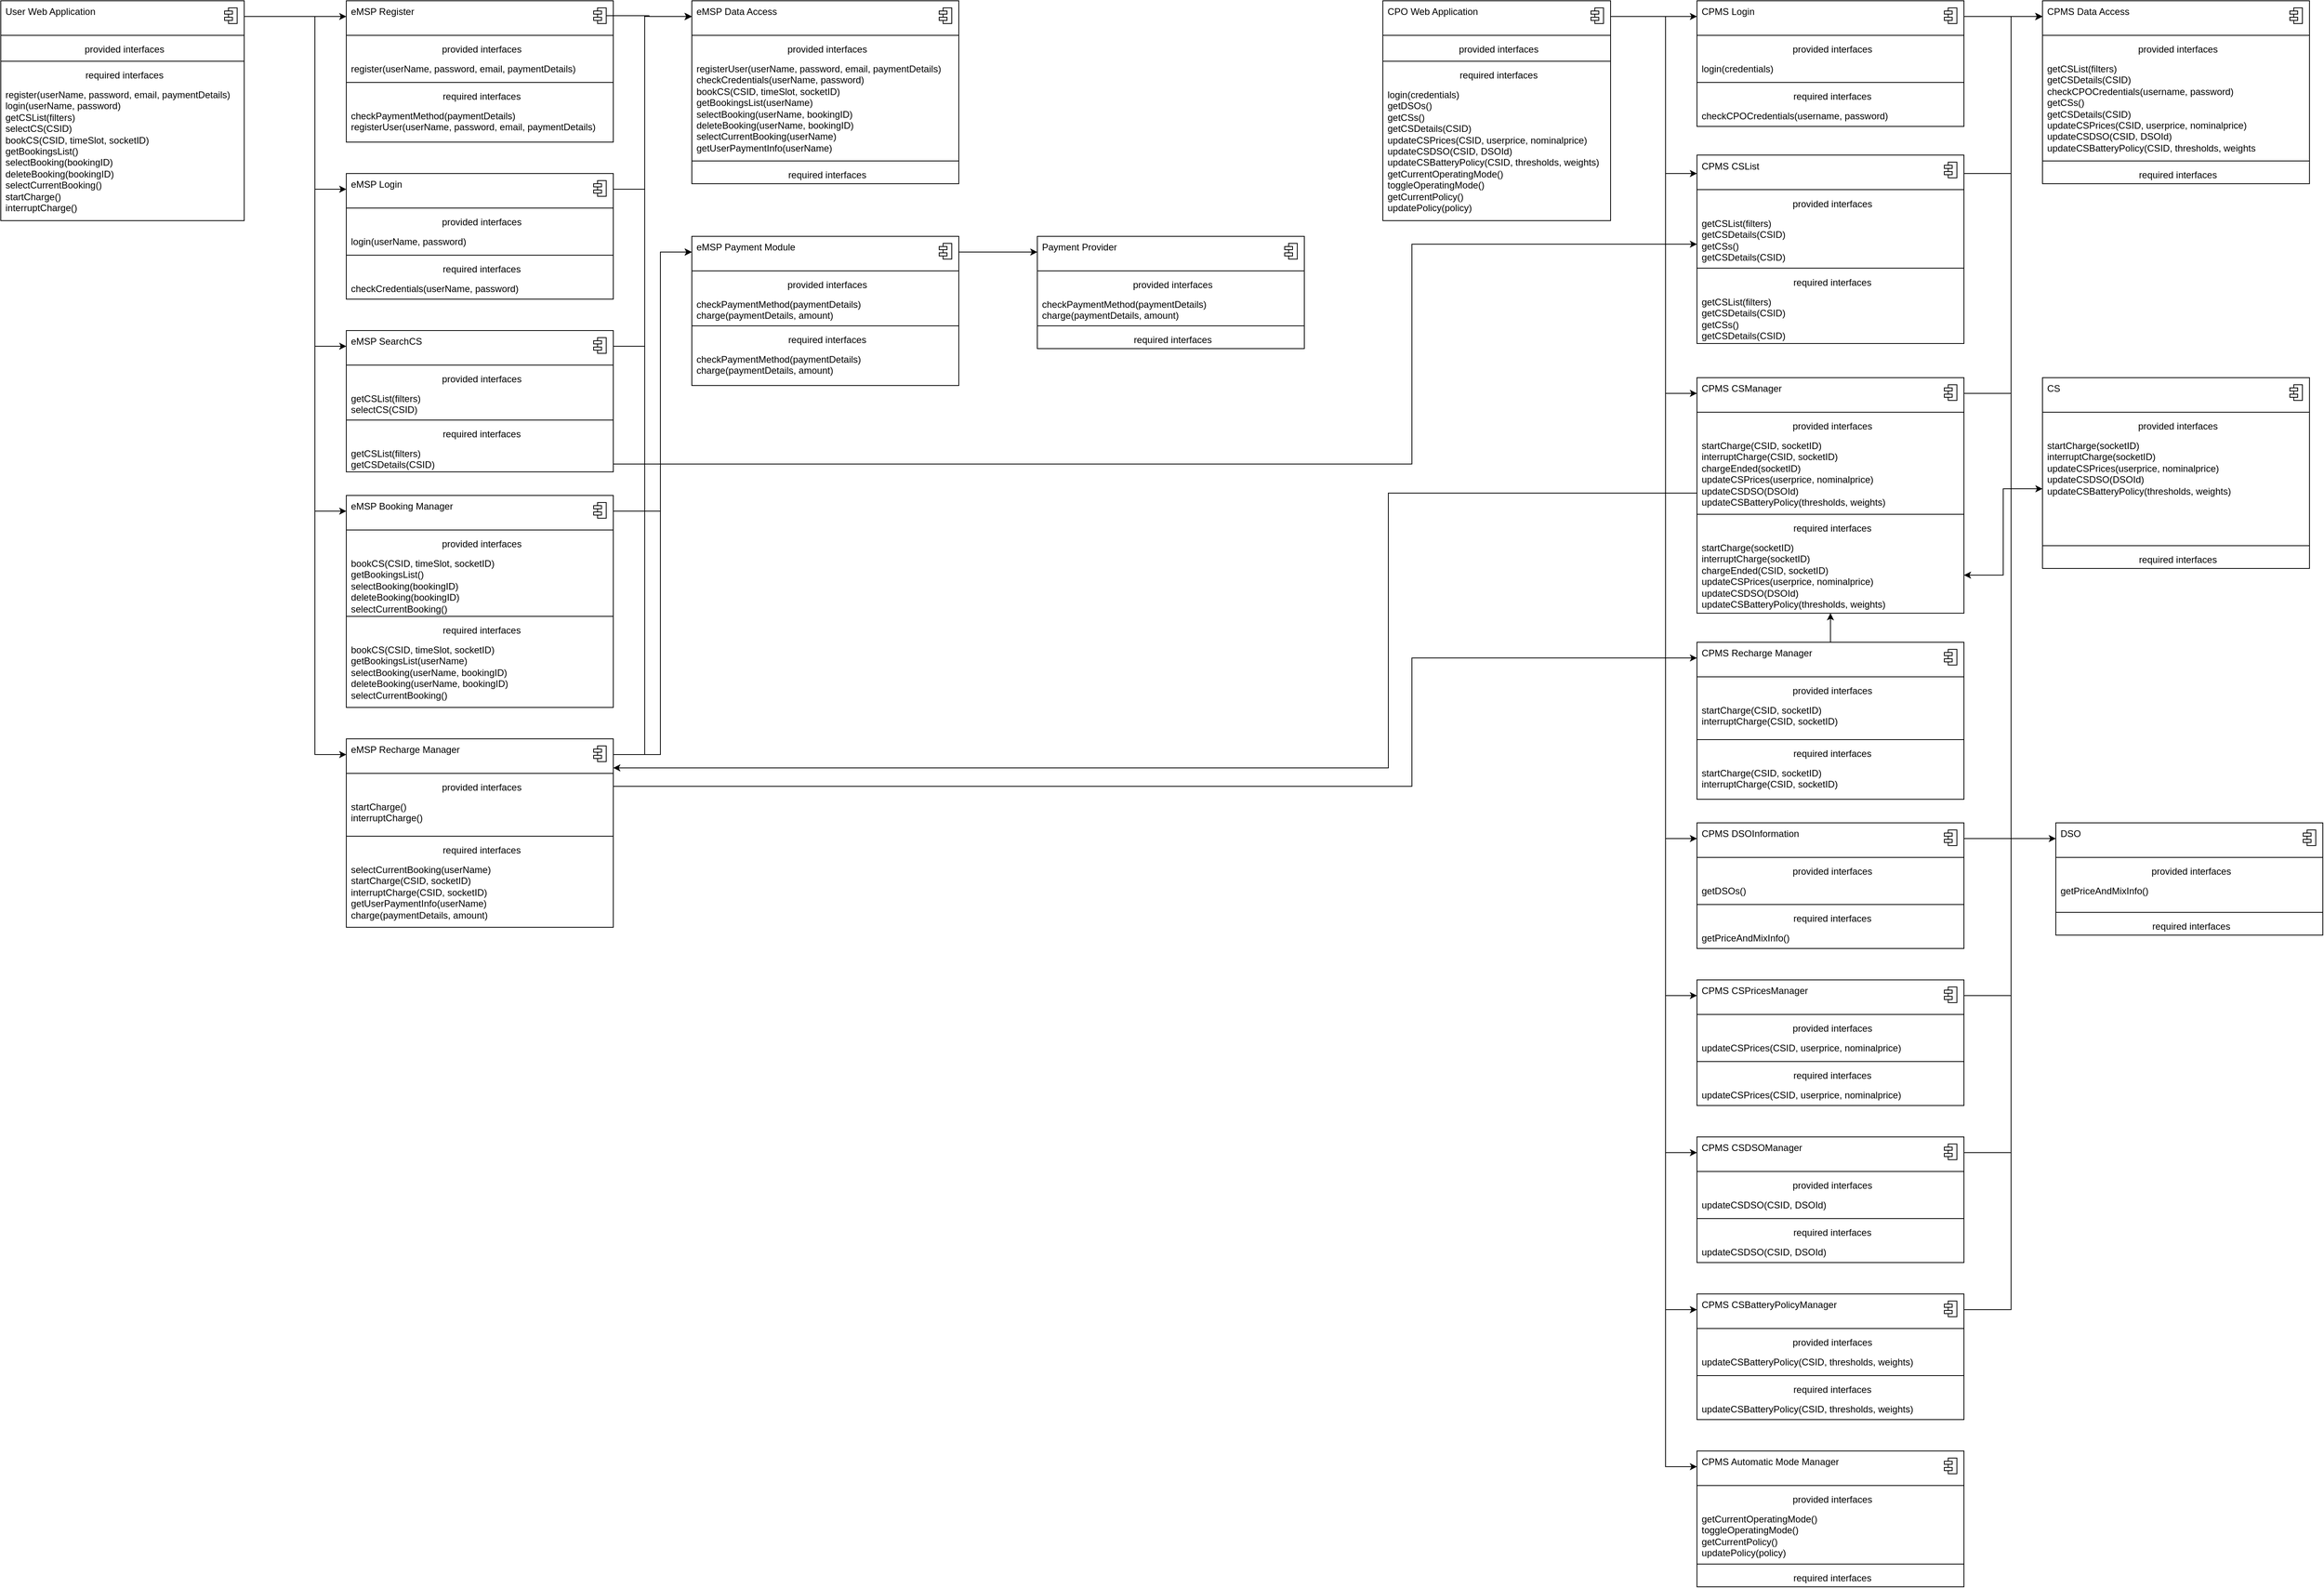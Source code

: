 <mxfile version="20.5.3" type="device"><diagram id="qlTxAQl-H1skFo_qTvER" name="Pagina-1"><mxGraphModel dx="2946" dy="1589" grid="1" gridSize="10" guides="1" tooltips="1" connect="1" arrows="1" fold="1" page="1" pageScale="1" pageWidth="3300" pageHeight="2339" math="0" shadow="0"><root><mxCell id="0"/><mxCell id="1" parent="0"/><mxCell id="q8u29yB_jhFYapcS-gbm-1" value="" style="fontStyle=1;align=center;verticalAlign=top;childLayout=stackLayout;horizontal=1;horizontalStack=0;resizeParent=1;resizeParentMax=0;resizeLast=0;marginBottom=0;" parent="1" vertex="1"><mxGeometry x="3" y="3" width="310" height="280" as="geometry"/></mxCell><mxCell id="q8u29yB_jhFYapcS-gbm-2" value="User Web Application" style="html=1;align=left;spacingLeft=4;verticalAlign=top;strokeColor=none;fillColor=none;" parent="q8u29yB_jhFYapcS-gbm-1" vertex="1"><mxGeometry width="310" height="40" as="geometry"/></mxCell><mxCell id="q8u29yB_jhFYapcS-gbm-3" value="" style="shape=module;jettyWidth=10;jettyHeight=4;" parent="q8u29yB_jhFYapcS-gbm-2" vertex="1"><mxGeometry x="1" width="16" height="20" relative="1" as="geometry"><mxPoint x="-25" y="9" as="offset"/></mxGeometry></mxCell><mxCell id="q8u29yB_jhFYapcS-gbm-4" value="" style="line;strokeWidth=1;fillColor=none;align=left;verticalAlign=middle;spacingTop=-1;spacingLeft=3;spacingRight=3;rotatable=0;labelPosition=right;points=[];portConstraint=eastwest;" parent="q8u29yB_jhFYapcS-gbm-1" vertex="1"><mxGeometry y="40" width="310" height="8" as="geometry"/></mxCell><mxCell id="q8u29yB_jhFYapcS-gbm-5" value="provided interfaces" style="html=1;align=center;spacingLeft=4;verticalAlign=top;strokeColor=none;fillColor=none;" parent="q8u29yB_jhFYapcS-gbm-1" vertex="1"><mxGeometry y="48" width="310" height="25" as="geometry"/></mxCell><mxCell id="q8u29yB_jhFYapcS-gbm-7" value="" style="line;strokeWidth=1;fillColor=none;align=left;verticalAlign=middle;spacingTop=-1;spacingLeft=3;spacingRight=3;rotatable=0;labelPosition=right;points=[];portConstraint=eastwest;" parent="q8u29yB_jhFYapcS-gbm-1" vertex="1"><mxGeometry y="73" width="310" height="8" as="geometry"/></mxCell><mxCell id="q8u29yB_jhFYapcS-gbm-8" value="required interfaces" style="html=1;align=center;spacingLeft=4;verticalAlign=top;strokeColor=none;fillColor=none;" parent="q8u29yB_jhFYapcS-gbm-1" vertex="1"><mxGeometry y="81" width="310" height="25" as="geometry"/></mxCell><mxCell id="q8u29yB_jhFYapcS-gbm-6" value="&lt;div&gt;register(userName, password, email, paymentDetails)&lt;/div&gt;&lt;div&gt;login(userName, password)&lt;/div&gt;&lt;div&gt;getCSList(filters)&lt;/div&gt;&lt;div&gt;selectCS(CSID)&lt;/div&gt;&lt;div&gt;bookCS(CSID, timeSlot, socketID)&lt;/div&gt;&lt;div&gt;getBookingsList()&lt;/div&gt;&lt;div&gt;selectBooking(bookingID)&lt;/div&gt;&lt;div&gt;deleteBooking(bookingID)&lt;/div&gt;&lt;div&gt;selectCurrentBooking()&lt;/div&gt;&lt;div&gt;startCharge()&lt;/div&gt;&lt;div&gt;interruptCharge()&lt;/div&gt;&lt;div&gt;&lt;br&gt;&lt;/div&gt;" style="html=1;align=left;spacingLeft=4;verticalAlign=top;strokeColor=none;fillColor=none;" parent="q8u29yB_jhFYapcS-gbm-1" vertex="1"><mxGeometry y="106" width="310" height="174" as="geometry"/></mxCell><mxCell id="q8u29yB_jhFYapcS-gbm-19" value="" style="fontStyle=1;align=center;verticalAlign=top;childLayout=stackLayout;horizontal=1;horizontalStack=0;resizeParent=1;resizeParentMax=0;resizeLast=0;marginBottom=0;" parent="1" vertex="1"><mxGeometry x="1763" y="3" width="290" height="280" as="geometry"/></mxCell><mxCell id="q8u29yB_jhFYapcS-gbm-20" value="CPO Web Application" style="html=1;align=left;spacingLeft=4;verticalAlign=top;strokeColor=none;fillColor=none;" parent="q8u29yB_jhFYapcS-gbm-19" vertex="1"><mxGeometry width="290" height="40" as="geometry"/></mxCell><mxCell id="q8u29yB_jhFYapcS-gbm-21" value="" style="shape=module;jettyWidth=10;jettyHeight=4;" parent="q8u29yB_jhFYapcS-gbm-20" vertex="1"><mxGeometry x="1" width="16" height="20" relative="1" as="geometry"><mxPoint x="-25" y="9" as="offset"/></mxGeometry></mxCell><mxCell id="q8u29yB_jhFYapcS-gbm-22" value="" style="line;strokeWidth=1;fillColor=none;align=left;verticalAlign=middle;spacingTop=-1;spacingLeft=3;spacingRight=3;rotatable=0;labelPosition=right;points=[];portConstraint=eastwest;" parent="q8u29yB_jhFYapcS-gbm-19" vertex="1"><mxGeometry y="40" width="290" height="8" as="geometry"/></mxCell><mxCell id="q8u29yB_jhFYapcS-gbm-23" value="provided interfaces" style="html=1;align=center;spacingLeft=4;verticalAlign=top;strokeColor=none;fillColor=none;" parent="q8u29yB_jhFYapcS-gbm-19" vertex="1"><mxGeometry y="48" width="290" height="25" as="geometry"/></mxCell><mxCell id="q8u29yB_jhFYapcS-gbm-24" value="" style="line;strokeWidth=1;fillColor=none;align=left;verticalAlign=middle;spacingTop=-1;spacingLeft=3;spacingRight=3;rotatable=0;labelPosition=right;points=[];portConstraint=eastwest;" parent="q8u29yB_jhFYapcS-gbm-19" vertex="1"><mxGeometry y="73" width="290" height="8" as="geometry"/></mxCell><mxCell id="q8u29yB_jhFYapcS-gbm-25" value="required interfaces" style="html=1;align=center;spacingLeft=4;verticalAlign=top;strokeColor=none;fillColor=none;" parent="q8u29yB_jhFYapcS-gbm-19" vertex="1"><mxGeometry y="81" width="290" height="25" as="geometry"/></mxCell><mxCell id="q8u29yB_jhFYapcS-gbm-26" value="&lt;div&gt;login(credentials)&lt;/div&gt;&lt;div&gt;getDSOs()&lt;/div&gt;&lt;div&gt;getCSs()&lt;/div&gt;&lt;div&gt;getCSDetails(CSID)&lt;/div&gt;&lt;div&gt;updateCSPrices(CSID, userprice, nominalprice)&lt;/div&gt;&lt;div&gt;updateCSDSO(CSID, DSOId)&lt;/div&gt;&lt;div&gt;updateCSBatteryPolicy(CSID, thresholds, weights)&lt;/div&gt;&lt;div&gt;getCurrentOperatingMode()&lt;/div&gt;&lt;div&gt;toggleOperatingMode()&lt;/div&gt;&lt;div&gt;getCurrentPolicy()&lt;/div&gt;&lt;div&gt;updatePolicy(policy)&lt;/div&gt;&lt;div&gt;&lt;br&gt;&lt;/div&gt;" style="html=1;align=left;spacingLeft=4;verticalAlign=top;strokeColor=none;fillColor=none;" parent="q8u29yB_jhFYapcS-gbm-19" vertex="1"><mxGeometry y="106" width="290" height="174" as="geometry"/></mxCell><mxCell id="q8u29yB_jhFYapcS-gbm-27" value="" style="fontStyle=1;align=center;verticalAlign=top;childLayout=stackLayout;horizontal=1;horizontalStack=0;resizeParent=1;resizeParentMax=0;resizeLast=0;marginBottom=0;" parent="1" vertex="1"><mxGeometry x="443" y="3" width="340" height="180" as="geometry"/></mxCell><mxCell id="q8u29yB_jhFYapcS-gbm-28" value="eMSP Register" style="html=1;align=left;spacingLeft=4;verticalAlign=top;strokeColor=none;fillColor=none;" parent="q8u29yB_jhFYapcS-gbm-27" vertex="1"><mxGeometry width="340" height="40" as="geometry"/></mxCell><mxCell id="q8u29yB_jhFYapcS-gbm-29" value="" style="shape=module;jettyWidth=10;jettyHeight=4;" parent="q8u29yB_jhFYapcS-gbm-28" vertex="1"><mxGeometry x="1" width="16" height="20" relative="1" as="geometry"><mxPoint x="-25" y="9" as="offset"/></mxGeometry></mxCell><mxCell id="q8u29yB_jhFYapcS-gbm-30" value="" style="line;strokeWidth=1;fillColor=none;align=left;verticalAlign=middle;spacingTop=-1;spacingLeft=3;spacingRight=3;rotatable=0;labelPosition=right;points=[];portConstraint=eastwest;" parent="q8u29yB_jhFYapcS-gbm-27" vertex="1"><mxGeometry y="40" width="340" height="8" as="geometry"/></mxCell><mxCell id="q8u29yB_jhFYapcS-gbm-31" value="provided interfaces" style="html=1;align=center;spacingLeft=4;verticalAlign=top;strokeColor=none;fillColor=none;" parent="q8u29yB_jhFYapcS-gbm-27" vertex="1"><mxGeometry y="48" width="340" height="25" as="geometry"/></mxCell><mxCell id="q8u29yB_jhFYapcS-gbm-32" value="&lt;div&gt;register(userName, password, email, paymentDetails)&lt;/div&gt;&lt;div&gt;&lt;br&gt;&lt;/div&gt;" style="html=1;align=left;spacingLeft=4;verticalAlign=top;strokeColor=none;fillColor=none;" parent="q8u29yB_jhFYapcS-gbm-27" vertex="1"><mxGeometry y="73" width="340" height="27" as="geometry"/></mxCell><mxCell id="q8u29yB_jhFYapcS-gbm-33" value="" style="line;strokeWidth=1;fillColor=none;align=left;verticalAlign=middle;spacingTop=-1;spacingLeft=3;spacingRight=3;rotatable=0;labelPosition=right;points=[];portConstraint=eastwest;" parent="q8u29yB_jhFYapcS-gbm-27" vertex="1"><mxGeometry y="100" width="340" height="8" as="geometry"/></mxCell><mxCell id="q8u29yB_jhFYapcS-gbm-34" value="required interfaces" style="html=1;align=center;spacingLeft=4;verticalAlign=top;strokeColor=none;fillColor=none;" parent="q8u29yB_jhFYapcS-gbm-27" vertex="1"><mxGeometry y="108" width="340" height="25" as="geometry"/></mxCell><mxCell id="q8u29yB_jhFYapcS-gbm-35" value="&lt;div&gt;checkPaymentMethod(paymentDetails)&lt;/div&gt;&lt;div&gt;registerUser(userName, password, email, paymentDetails)&lt;br&gt;&lt;/div&gt;" style="html=1;align=left;spacingLeft=4;verticalAlign=top;strokeColor=none;fillColor=none;" parent="q8u29yB_jhFYapcS-gbm-27" vertex="1"><mxGeometry y="133" width="340" height="47" as="geometry"/></mxCell><mxCell id="q8u29yB_jhFYapcS-gbm-45" value="" style="fontStyle=1;align=center;verticalAlign=top;childLayout=stackLayout;horizontal=1;horizontalStack=0;resizeParent=1;resizeParentMax=0;resizeLast=0;marginBottom=0;" parent="1" vertex="1"><mxGeometry x="443" y="223" width="340" height="160" as="geometry"/></mxCell><mxCell id="q8u29yB_jhFYapcS-gbm-46" value="eMSP Login" style="html=1;align=left;spacingLeft=4;verticalAlign=top;strokeColor=none;fillColor=none;" parent="q8u29yB_jhFYapcS-gbm-45" vertex="1"><mxGeometry width="340" height="40" as="geometry"/></mxCell><mxCell id="q8u29yB_jhFYapcS-gbm-47" value="" style="shape=module;jettyWidth=10;jettyHeight=4;" parent="q8u29yB_jhFYapcS-gbm-46" vertex="1"><mxGeometry x="1" width="16" height="20" relative="1" as="geometry"><mxPoint x="-25" y="9" as="offset"/></mxGeometry></mxCell><mxCell id="q8u29yB_jhFYapcS-gbm-48" value="" style="line;strokeWidth=1;fillColor=none;align=left;verticalAlign=middle;spacingTop=-1;spacingLeft=3;spacingRight=3;rotatable=0;labelPosition=right;points=[];portConstraint=eastwest;" parent="q8u29yB_jhFYapcS-gbm-45" vertex="1"><mxGeometry y="40" width="340" height="8" as="geometry"/></mxCell><mxCell id="q8u29yB_jhFYapcS-gbm-49" value="provided interfaces" style="html=1;align=center;spacingLeft=4;verticalAlign=top;strokeColor=none;fillColor=none;" parent="q8u29yB_jhFYapcS-gbm-45" vertex="1"><mxGeometry y="48" width="340" height="25" as="geometry"/></mxCell><mxCell id="q8u29yB_jhFYapcS-gbm-50" value="login(userName, password)" style="html=1;align=left;spacingLeft=4;verticalAlign=top;strokeColor=none;fillColor=none;" parent="q8u29yB_jhFYapcS-gbm-45" vertex="1"><mxGeometry y="73" width="340" height="27" as="geometry"/></mxCell><mxCell id="q8u29yB_jhFYapcS-gbm-51" value="" style="line;strokeWidth=1;fillColor=none;align=left;verticalAlign=middle;spacingTop=-1;spacingLeft=3;spacingRight=3;rotatable=0;labelPosition=right;points=[];portConstraint=eastwest;" parent="q8u29yB_jhFYapcS-gbm-45" vertex="1"><mxGeometry y="100" width="340" height="8" as="geometry"/></mxCell><mxCell id="q8u29yB_jhFYapcS-gbm-52" value="required interfaces" style="html=1;align=center;spacingLeft=4;verticalAlign=top;strokeColor=none;fillColor=none;" parent="q8u29yB_jhFYapcS-gbm-45" vertex="1"><mxGeometry y="108" width="340" height="25" as="geometry"/></mxCell><mxCell id="q8u29yB_jhFYapcS-gbm-53" value="checkCredentials(userName, password)" style="html=1;align=left;spacingLeft=4;verticalAlign=top;strokeColor=none;fillColor=none;" parent="q8u29yB_jhFYapcS-gbm-45" vertex="1"><mxGeometry y="133" width="340" height="27" as="geometry"/></mxCell><mxCell id="q8u29yB_jhFYapcS-gbm-54" value="" style="fontStyle=1;align=center;verticalAlign=top;childLayout=stackLayout;horizontal=1;horizontalStack=0;resizeParent=1;resizeParentMax=0;resizeLast=0;marginBottom=0;" parent="1" vertex="1"><mxGeometry x="883" y="3" width="340" height="233" as="geometry"/></mxCell><mxCell id="q8u29yB_jhFYapcS-gbm-55" value="eMSP Data Access" style="html=1;align=left;spacingLeft=4;verticalAlign=top;strokeColor=none;fillColor=none;" parent="q8u29yB_jhFYapcS-gbm-54" vertex="1"><mxGeometry width="340" height="40" as="geometry"/></mxCell><mxCell id="q8u29yB_jhFYapcS-gbm-56" value="" style="shape=module;jettyWidth=10;jettyHeight=4;" parent="q8u29yB_jhFYapcS-gbm-55" vertex="1"><mxGeometry x="1" width="16" height="20" relative="1" as="geometry"><mxPoint x="-25" y="9" as="offset"/></mxGeometry></mxCell><mxCell id="q8u29yB_jhFYapcS-gbm-57" value="" style="line;strokeWidth=1;fillColor=none;align=left;verticalAlign=middle;spacingTop=-1;spacingLeft=3;spacingRight=3;rotatable=0;labelPosition=right;points=[];portConstraint=eastwest;" parent="q8u29yB_jhFYapcS-gbm-54" vertex="1"><mxGeometry y="40" width="340" height="8" as="geometry"/></mxCell><mxCell id="q8u29yB_jhFYapcS-gbm-58" value="provided interfaces" style="html=1;align=center;spacingLeft=4;verticalAlign=top;strokeColor=none;fillColor=none;" parent="q8u29yB_jhFYapcS-gbm-54" vertex="1"><mxGeometry y="48" width="340" height="25" as="geometry"/></mxCell><mxCell id="q8u29yB_jhFYapcS-gbm-81" value="&lt;div&gt;registerUser(userName, password, email, paymentDetails)&lt;br&gt;&lt;/div&gt;&lt;div&gt;checkCredentials(userName, password)&lt;/div&gt;&lt;div&gt;bookCS(CSID, timeSlot, socketID)&lt;/div&gt;&lt;div&gt;getBookingsList(userName)&lt;/div&gt;&lt;div&gt;selectBooking(userName, bookingID)&lt;/div&gt;&lt;div&gt;deleteBooking(userName, bookingID)&lt;/div&gt;&lt;div&gt;selectCurrentBooking(userName)&lt;br&gt;&lt;/div&gt;&lt;div&gt;getUserPaymentInfo(userName)&lt;br&gt;&lt;/div&gt;" style="html=1;align=left;spacingLeft=4;verticalAlign=top;strokeColor=none;fillColor=none;" parent="q8u29yB_jhFYapcS-gbm-54" vertex="1"><mxGeometry y="73" width="340" height="127" as="geometry"/></mxCell><mxCell id="q8u29yB_jhFYapcS-gbm-60" value="" style="line;strokeWidth=1;fillColor=none;align=left;verticalAlign=middle;spacingTop=-1;spacingLeft=3;spacingRight=3;rotatable=0;labelPosition=right;points=[];portConstraint=eastwest;" parent="q8u29yB_jhFYapcS-gbm-54" vertex="1"><mxGeometry y="200" width="340" height="8" as="geometry"/></mxCell><mxCell id="q8u29yB_jhFYapcS-gbm-61" value="required interfaces" style="html=1;align=center;spacingLeft=4;verticalAlign=top;strokeColor=none;fillColor=none;" parent="q8u29yB_jhFYapcS-gbm-54" vertex="1"><mxGeometry y="208" width="340" height="25" as="geometry"/></mxCell><mxCell id="q8u29yB_jhFYapcS-gbm-63" value="" style="fontStyle=1;align=center;verticalAlign=top;childLayout=stackLayout;horizontal=1;horizontalStack=0;resizeParent=1;resizeParentMax=0;resizeLast=0;marginBottom=0;" parent="1" vertex="1"><mxGeometry x="1323" y="303" width="340" height="143" as="geometry"/></mxCell><mxCell id="q8u29yB_jhFYapcS-gbm-64" value="Payment Provider" style="html=1;align=left;spacingLeft=4;verticalAlign=top;strokeColor=none;fillColor=none;" parent="q8u29yB_jhFYapcS-gbm-63" vertex="1"><mxGeometry width="340" height="40" as="geometry"/></mxCell><mxCell id="q8u29yB_jhFYapcS-gbm-65" value="" style="shape=module;jettyWidth=10;jettyHeight=4;" parent="q8u29yB_jhFYapcS-gbm-64" vertex="1"><mxGeometry x="1" width="16" height="20" relative="1" as="geometry"><mxPoint x="-25" y="9" as="offset"/></mxGeometry></mxCell><mxCell id="q8u29yB_jhFYapcS-gbm-66" value="" style="line;strokeWidth=1;fillColor=none;align=left;verticalAlign=middle;spacingTop=-1;spacingLeft=3;spacingRight=3;rotatable=0;labelPosition=right;points=[];portConstraint=eastwest;" parent="q8u29yB_jhFYapcS-gbm-63" vertex="1"><mxGeometry y="40" width="340" height="8" as="geometry"/></mxCell><mxCell id="q8u29yB_jhFYapcS-gbm-67" value="provided interfaces" style="html=1;align=center;spacingLeft=4;verticalAlign=top;strokeColor=none;fillColor=none;" parent="q8u29yB_jhFYapcS-gbm-63" vertex="1"><mxGeometry y="48" width="340" height="25" as="geometry"/></mxCell><mxCell id="q8u29yB_jhFYapcS-gbm-68" value="&lt;div&gt;checkPaymentMethod(paymentDetails)&lt;/div&gt;&lt;div&gt;charge(paymentDetails, amount)&lt;/div&gt;" style="html=1;align=left;spacingLeft=4;verticalAlign=top;strokeColor=none;fillColor=none;" parent="q8u29yB_jhFYapcS-gbm-63" vertex="1"><mxGeometry y="73" width="340" height="37" as="geometry"/></mxCell><mxCell id="q8u29yB_jhFYapcS-gbm-69" value="" style="line;strokeWidth=1;fillColor=none;align=left;verticalAlign=middle;spacingTop=-1;spacingLeft=3;spacingRight=3;rotatable=0;labelPosition=right;points=[];portConstraint=eastwest;" parent="q8u29yB_jhFYapcS-gbm-63" vertex="1"><mxGeometry y="110" width="340" height="8" as="geometry"/></mxCell><mxCell id="q8u29yB_jhFYapcS-gbm-70" value="required interfaces" style="html=1;align=center;spacingLeft=4;verticalAlign=top;strokeColor=none;fillColor=none;" parent="q8u29yB_jhFYapcS-gbm-63" vertex="1"><mxGeometry y="118" width="340" height="25" as="geometry"/></mxCell><mxCell id="q8u29yB_jhFYapcS-gbm-72" value="" style="fontStyle=1;align=center;verticalAlign=top;childLayout=stackLayout;horizontal=1;horizontalStack=0;resizeParent=1;resizeParentMax=0;resizeLast=0;marginBottom=0;" parent="1" vertex="1"><mxGeometry x="883" y="303" width="340" height="190" as="geometry"/></mxCell><mxCell id="q8u29yB_jhFYapcS-gbm-73" value="eMSP Payment Module" style="html=1;align=left;spacingLeft=4;verticalAlign=top;strokeColor=none;fillColor=none;" parent="q8u29yB_jhFYapcS-gbm-72" vertex="1"><mxGeometry width="340" height="40" as="geometry"/></mxCell><mxCell id="q8u29yB_jhFYapcS-gbm-74" value="" style="shape=module;jettyWidth=10;jettyHeight=4;" parent="q8u29yB_jhFYapcS-gbm-73" vertex="1"><mxGeometry x="1" width="16" height="20" relative="1" as="geometry"><mxPoint x="-25" y="9" as="offset"/></mxGeometry></mxCell><mxCell id="q8u29yB_jhFYapcS-gbm-75" value="" style="line;strokeWidth=1;fillColor=none;align=left;verticalAlign=middle;spacingTop=-1;spacingLeft=3;spacingRight=3;rotatable=0;labelPosition=right;points=[];portConstraint=eastwest;" parent="q8u29yB_jhFYapcS-gbm-72" vertex="1"><mxGeometry y="40" width="340" height="8" as="geometry"/></mxCell><mxCell id="q8u29yB_jhFYapcS-gbm-76" value="provided interfaces" style="html=1;align=center;spacingLeft=4;verticalAlign=top;strokeColor=none;fillColor=none;" parent="q8u29yB_jhFYapcS-gbm-72" vertex="1"><mxGeometry y="48" width="340" height="25" as="geometry"/></mxCell><mxCell id="q8u29yB_jhFYapcS-gbm-77" value="&lt;div&gt;checkPaymentMethod(paymentDetails)&lt;/div&gt;&lt;div&gt;charge(paymentDetails, amount)&lt;/div&gt;" style="html=1;align=left;spacingLeft=4;verticalAlign=top;strokeColor=none;fillColor=none;" parent="q8u29yB_jhFYapcS-gbm-72" vertex="1"><mxGeometry y="73" width="340" height="37" as="geometry"/></mxCell><mxCell id="q8u29yB_jhFYapcS-gbm-78" value="" style="line;strokeWidth=1;fillColor=none;align=left;verticalAlign=middle;spacingTop=-1;spacingLeft=3;spacingRight=3;rotatable=0;labelPosition=right;points=[];portConstraint=eastwest;" parent="q8u29yB_jhFYapcS-gbm-72" vertex="1"><mxGeometry y="110" width="340" height="8" as="geometry"/></mxCell><mxCell id="q8u29yB_jhFYapcS-gbm-79" value="required interfaces" style="html=1;align=center;spacingLeft=4;verticalAlign=top;strokeColor=none;fillColor=none;" parent="q8u29yB_jhFYapcS-gbm-72" vertex="1"><mxGeometry y="118" width="340" height="25" as="geometry"/></mxCell><mxCell id="q8u29yB_jhFYapcS-gbm-80" value="&lt;div&gt;checkPaymentMethod(paymentDetails)&lt;/div&gt;&lt;div&gt;charge(paymentDetails, amount)&lt;/div&gt;" style="html=1;align=left;spacingLeft=4;verticalAlign=top;strokeColor=none;fillColor=none;" parent="q8u29yB_jhFYapcS-gbm-72" vertex="1"><mxGeometry y="143" width="340" height="47" as="geometry"/></mxCell><mxCell id="q8u29yB_jhFYapcS-gbm-115" style="edgeStyle=orthogonalEdgeStyle;rounded=0;jumpStyle=arc;jumpSize=10;orthogonalLoop=1;jettySize=auto;html=1;" parent="1" source="q8u29yB_jhFYapcS-gbm-97" target="q8u29yB_jhFYapcS-gbm-111" edge="1"><mxGeometry relative="1" as="geometry"><Array as="points"><mxPoint x="1800" y="593"/><mxPoint x="1800" y="313"/></Array></mxGeometry></mxCell><mxCell id="q8u29yB_jhFYapcS-gbm-97" value="" style="fontStyle=1;align=center;verticalAlign=top;childLayout=stackLayout;horizontal=1;horizontalStack=0;resizeParent=1;resizeParentMax=0;resizeLast=0;marginBottom=0;" parent="1" vertex="1"><mxGeometry x="443" y="423" width="340" height="180" as="geometry"/></mxCell><mxCell id="q8u29yB_jhFYapcS-gbm-98" value="eMSP SearchCS" style="html=1;align=left;spacingLeft=4;verticalAlign=top;strokeColor=none;fillColor=none;" parent="q8u29yB_jhFYapcS-gbm-97" vertex="1"><mxGeometry width="340" height="40" as="geometry"/></mxCell><mxCell id="q8u29yB_jhFYapcS-gbm-99" value="" style="shape=module;jettyWidth=10;jettyHeight=4;" parent="q8u29yB_jhFYapcS-gbm-98" vertex="1"><mxGeometry x="1" width="16" height="20" relative="1" as="geometry"><mxPoint x="-25" y="9" as="offset"/></mxGeometry></mxCell><mxCell id="q8u29yB_jhFYapcS-gbm-100" value="" style="line;strokeWidth=1;fillColor=none;align=left;verticalAlign=middle;spacingTop=-1;spacingLeft=3;spacingRight=3;rotatable=0;labelPosition=right;points=[];portConstraint=eastwest;" parent="q8u29yB_jhFYapcS-gbm-97" vertex="1"><mxGeometry y="40" width="340" height="8" as="geometry"/></mxCell><mxCell id="q8u29yB_jhFYapcS-gbm-101" value="provided interfaces" style="html=1;align=center;spacingLeft=4;verticalAlign=top;strokeColor=none;fillColor=none;" parent="q8u29yB_jhFYapcS-gbm-97" vertex="1"><mxGeometry y="48" width="340" height="25" as="geometry"/></mxCell><mxCell id="q8u29yB_jhFYapcS-gbm-102" value="&lt;div&gt;getCSList(filters)&lt;/div&gt;&lt;div&gt;selectCS(CSID)&lt;br&gt;&lt;/div&gt;" style="html=1;align=left;spacingLeft=4;verticalAlign=top;strokeColor=none;fillColor=none;" parent="q8u29yB_jhFYapcS-gbm-97" vertex="1"><mxGeometry y="73" width="340" height="37" as="geometry"/></mxCell><mxCell id="q8u29yB_jhFYapcS-gbm-103" value="" style="line;strokeWidth=1;fillColor=none;align=left;verticalAlign=middle;spacingTop=-1;spacingLeft=3;spacingRight=3;rotatable=0;labelPosition=right;points=[];portConstraint=eastwest;" parent="q8u29yB_jhFYapcS-gbm-97" vertex="1"><mxGeometry y="110" width="340" height="8" as="geometry"/></mxCell><mxCell id="q8u29yB_jhFYapcS-gbm-104" value="required interfaces" style="html=1;align=center;spacingLeft=4;verticalAlign=top;strokeColor=none;fillColor=none;" parent="q8u29yB_jhFYapcS-gbm-97" vertex="1"><mxGeometry y="118" width="340" height="25" as="geometry"/></mxCell><mxCell id="q8u29yB_jhFYapcS-gbm-105" value="&lt;div&gt;getCSList(filters)&lt;/div&gt;&lt;div&gt;getCSDetails(CSID)&lt;br&gt;&lt;/div&gt;" style="html=1;align=left;spacingLeft=4;verticalAlign=top;strokeColor=none;fillColor=none;" parent="q8u29yB_jhFYapcS-gbm-97" vertex="1"><mxGeometry y="143" width="340" height="37" as="geometry"/></mxCell><mxCell id="q8u29yB_jhFYapcS-gbm-106" value="" style="fontStyle=1;align=center;verticalAlign=top;childLayout=stackLayout;horizontal=1;horizontalStack=0;resizeParent=1;resizeParentMax=0;resizeLast=0;marginBottom=0;" parent="1" vertex="1"><mxGeometry x="2163" y="199.5" width="340" height="240" as="geometry"/></mxCell><mxCell id="q8u29yB_jhFYapcS-gbm-107" value="CPMS CSList" style="html=1;align=left;spacingLeft=4;verticalAlign=top;strokeColor=none;fillColor=none;" parent="q8u29yB_jhFYapcS-gbm-106" vertex="1"><mxGeometry width="340" height="40" as="geometry"/></mxCell><mxCell id="q8u29yB_jhFYapcS-gbm-108" value="" style="shape=module;jettyWidth=10;jettyHeight=4;" parent="q8u29yB_jhFYapcS-gbm-107" vertex="1"><mxGeometry x="1" width="16" height="20" relative="1" as="geometry"><mxPoint x="-25" y="9" as="offset"/></mxGeometry></mxCell><mxCell id="q8u29yB_jhFYapcS-gbm-109" value="" style="line;strokeWidth=1;fillColor=none;align=left;verticalAlign=middle;spacingTop=-1;spacingLeft=3;spacingRight=3;rotatable=0;labelPosition=right;points=[];portConstraint=eastwest;" parent="q8u29yB_jhFYapcS-gbm-106" vertex="1"><mxGeometry y="40" width="340" height="8" as="geometry"/></mxCell><mxCell id="q8u29yB_jhFYapcS-gbm-110" value="provided interfaces" style="html=1;align=center;spacingLeft=4;verticalAlign=top;strokeColor=none;fillColor=none;" parent="q8u29yB_jhFYapcS-gbm-106" vertex="1"><mxGeometry y="48" width="340" height="25" as="geometry"/></mxCell><mxCell id="q8u29yB_jhFYapcS-gbm-111" value="&lt;div&gt;getCSList(filters)&lt;/div&gt;&lt;div&gt;getCSDetails(CSID)&lt;/div&gt;&lt;div&gt;getCSs()&lt;/div&gt;&lt;div&gt;getCSDetails(CSID)&lt;/div&gt;" style="html=1;align=left;spacingLeft=4;verticalAlign=top;strokeColor=none;fillColor=none;" parent="q8u29yB_jhFYapcS-gbm-106" vertex="1"><mxGeometry y="73" width="340" height="67" as="geometry"/></mxCell><mxCell id="q8u29yB_jhFYapcS-gbm-112" value="" style="line;strokeWidth=1;fillColor=none;align=left;verticalAlign=middle;spacingTop=-1;spacingLeft=3;spacingRight=3;rotatable=0;labelPosition=right;points=[];portConstraint=eastwest;" parent="q8u29yB_jhFYapcS-gbm-106" vertex="1"><mxGeometry y="140" width="340" height="8" as="geometry"/></mxCell><mxCell id="q8u29yB_jhFYapcS-gbm-113" value="required interfaces" style="html=1;align=center;spacingLeft=4;verticalAlign=top;strokeColor=none;fillColor=none;" parent="q8u29yB_jhFYapcS-gbm-106" vertex="1"><mxGeometry y="148" width="340" height="25" as="geometry"/></mxCell><mxCell id="q8u29yB_jhFYapcS-gbm-114" value="&lt;div&gt;getCSList(filters)&lt;/div&gt;&lt;div&gt;getCSDetails(CSID)&lt;/div&gt;&lt;div&gt;getCSs()&lt;/div&gt;&lt;div&gt;getCSDetails(CSID)&lt;/div&gt;" style="html=1;align=left;spacingLeft=4;verticalAlign=top;strokeColor=none;fillColor=none;" parent="q8u29yB_jhFYapcS-gbm-106" vertex="1"><mxGeometry y="173" width="340" height="67" as="geometry"/></mxCell><mxCell id="q8u29yB_jhFYapcS-gbm-124" value="" style="fontStyle=1;align=center;verticalAlign=top;childLayout=stackLayout;horizontal=1;horizontalStack=0;resizeParent=1;resizeParentMax=0;resizeLast=0;marginBottom=0;" parent="1" vertex="1"><mxGeometry x="2603" y="3" width="340" height="233" as="geometry"/></mxCell><mxCell id="q8u29yB_jhFYapcS-gbm-125" value="CPMS Data Access" style="html=1;align=left;spacingLeft=4;verticalAlign=top;strokeColor=none;fillColor=none;" parent="q8u29yB_jhFYapcS-gbm-124" vertex="1"><mxGeometry width="340" height="40" as="geometry"/></mxCell><mxCell id="q8u29yB_jhFYapcS-gbm-126" value="" style="shape=module;jettyWidth=10;jettyHeight=4;" parent="q8u29yB_jhFYapcS-gbm-125" vertex="1"><mxGeometry x="1" width="16" height="20" relative="1" as="geometry"><mxPoint x="-25" y="9" as="offset"/></mxGeometry></mxCell><mxCell id="q8u29yB_jhFYapcS-gbm-127" value="" style="line;strokeWidth=1;fillColor=none;align=left;verticalAlign=middle;spacingTop=-1;spacingLeft=3;spacingRight=3;rotatable=0;labelPosition=right;points=[];portConstraint=eastwest;" parent="q8u29yB_jhFYapcS-gbm-124" vertex="1"><mxGeometry y="40" width="340" height="8" as="geometry"/></mxCell><mxCell id="q8u29yB_jhFYapcS-gbm-128" value="provided interfaces" style="html=1;align=center;spacingLeft=4;verticalAlign=top;strokeColor=none;fillColor=none;" parent="q8u29yB_jhFYapcS-gbm-124" vertex="1"><mxGeometry y="48" width="340" height="25" as="geometry"/></mxCell><mxCell id="q8u29yB_jhFYapcS-gbm-129" value="&lt;div&gt;getCSList(filters)&lt;/div&gt;&lt;div&gt;getCSDetails(CSID)&lt;/div&gt;checkCPOCredentials(username, password)&lt;div&gt;getCSs()&lt;/div&gt;&lt;div&gt;getCSDetails(CSID)&lt;div&gt;updateCSPrices(CSID, userprice, nominalprice)&lt;/div&gt;&lt;div&gt;updateCSDSO(CSID, DSOId)&lt;/div&gt;updateCSBatteryPolicy(CSID, thresholds, weights&lt;/div&gt;" style="html=1;align=left;spacingLeft=4;verticalAlign=top;strokeColor=none;fillColor=none;" parent="q8u29yB_jhFYapcS-gbm-124" vertex="1"><mxGeometry y="73" width="340" height="127" as="geometry"/></mxCell><mxCell id="q8u29yB_jhFYapcS-gbm-130" value="" style="line;strokeWidth=1;fillColor=none;align=left;verticalAlign=middle;spacingTop=-1;spacingLeft=3;spacingRight=3;rotatable=0;labelPosition=right;points=[];portConstraint=eastwest;" parent="q8u29yB_jhFYapcS-gbm-124" vertex="1"><mxGeometry y="200" width="340" height="8" as="geometry"/></mxCell><mxCell id="q8u29yB_jhFYapcS-gbm-131" value="required interfaces" style="html=1;align=center;spacingLeft=4;verticalAlign=top;strokeColor=none;fillColor=none;" parent="q8u29yB_jhFYapcS-gbm-124" vertex="1"><mxGeometry y="208" width="340" height="25" as="geometry"/></mxCell><mxCell id="q8u29yB_jhFYapcS-gbm-133" value="" style="fontStyle=1;align=center;verticalAlign=top;childLayout=stackLayout;horizontal=1;horizontalStack=0;resizeParent=1;resizeParentMax=0;resizeLast=0;marginBottom=0;" parent="1" vertex="1"><mxGeometry x="443" y="633" width="340" height="270" as="geometry"/></mxCell><mxCell id="q8u29yB_jhFYapcS-gbm-134" value="eMSP Booking Manager" style="html=1;align=left;spacingLeft=4;verticalAlign=top;strokeColor=none;fillColor=none;" parent="q8u29yB_jhFYapcS-gbm-133" vertex="1"><mxGeometry width="340" height="40" as="geometry"/></mxCell><mxCell id="q8u29yB_jhFYapcS-gbm-135" value="" style="shape=module;jettyWidth=10;jettyHeight=4;" parent="q8u29yB_jhFYapcS-gbm-134" vertex="1"><mxGeometry x="1" width="16" height="20" relative="1" as="geometry"><mxPoint x="-25" y="9" as="offset"/></mxGeometry></mxCell><mxCell id="q8u29yB_jhFYapcS-gbm-136" value="" style="line;strokeWidth=1;fillColor=none;align=left;verticalAlign=middle;spacingTop=-1;spacingLeft=3;spacingRight=3;rotatable=0;labelPosition=right;points=[];portConstraint=eastwest;" parent="q8u29yB_jhFYapcS-gbm-133" vertex="1"><mxGeometry y="40" width="340" height="8" as="geometry"/></mxCell><mxCell id="q8u29yB_jhFYapcS-gbm-137" value="provided interfaces" style="html=1;align=center;spacingLeft=4;verticalAlign=top;strokeColor=none;fillColor=none;" parent="q8u29yB_jhFYapcS-gbm-133" vertex="1"><mxGeometry y="48" width="340" height="25" as="geometry"/></mxCell><mxCell id="q8u29yB_jhFYapcS-gbm-138" value="&lt;div&gt;bookCS(CSID, timeSlot, socketID)&lt;/div&gt;&lt;div&gt;getBookingsList()&lt;/div&gt;&lt;div&gt;selectBooking(bookingID)&lt;/div&gt;&lt;div&gt;deleteBooking(bookingID)&lt;/div&gt;&lt;div&gt;selectCurrentBooking()&lt;br&gt;&lt;/div&gt;" style="html=1;align=left;spacingLeft=4;verticalAlign=top;strokeColor=none;fillColor=none;" parent="q8u29yB_jhFYapcS-gbm-133" vertex="1"><mxGeometry y="73" width="340" height="77" as="geometry"/></mxCell><mxCell id="q8u29yB_jhFYapcS-gbm-139" value="" style="line;strokeWidth=1;fillColor=none;align=left;verticalAlign=middle;spacingTop=-1;spacingLeft=3;spacingRight=3;rotatable=0;labelPosition=right;points=[];portConstraint=eastwest;" parent="q8u29yB_jhFYapcS-gbm-133" vertex="1"><mxGeometry y="150" width="340" height="8" as="geometry"/></mxCell><mxCell id="q8u29yB_jhFYapcS-gbm-140" value="required interfaces" style="html=1;align=center;spacingLeft=4;verticalAlign=top;strokeColor=none;fillColor=none;" parent="q8u29yB_jhFYapcS-gbm-133" vertex="1"><mxGeometry y="158" width="340" height="25" as="geometry"/></mxCell><mxCell id="q8u29yB_jhFYapcS-gbm-141" value="&lt;div&gt;bookCS(CSID, timeSlot, socketID)&lt;/div&gt;&lt;div&gt;getBookingsList(userName)&lt;/div&gt;&lt;div&gt;selectBooking(userName, bookingID)&lt;/div&gt;&lt;div&gt;deleteBooking(userName, bookingID)&lt;/div&gt;&lt;div&gt;selectCurrentBooking()&lt;/div&gt;" style="html=1;align=left;spacingLeft=4;verticalAlign=top;strokeColor=none;fillColor=none;" parent="q8u29yB_jhFYapcS-gbm-133" vertex="1"><mxGeometry y="183" width="340" height="87" as="geometry"/></mxCell><mxCell id="q8u29yB_jhFYapcS-gbm-142" value="" style="fontStyle=1;align=center;verticalAlign=top;childLayout=stackLayout;horizontal=1;horizontalStack=0;resizeParent=1;resizeParentMax=0;resizeLast=0;marginBottom=0;" parent="1" vertex="1"><mxGeometry x="443" y="943" width="340" height="240" as="geometry"/></mxCell><mxCell id="q8u29yB_jhFYapcS-gbm-143" value="eMSP Recharge Manager" style="html=1;align=left;spacingLeft=4;verticalAlign=top;strokeColor=none;fillColor=none;" parent="q8u29yB_jhFYapcS-gbm-142" vertex="1"><mxGeometry width="340" height="40" as="geometry"/></mxCell><mxCell id="q8u29yB_jhFYapcS-gbm-144" value="" style="shape=module;jettyWidth=10;jettyHeight=4;" parent="q8u29yB_jhFYapcS-gbm-143" vertex="1"><mxGeometry x="1" width="16" height="20" relative="1" as="geometry"><mxPoint x="-25" y="9" as="offset"/></mxGeometry></mxCell><mxCell id="q8u29yB_jhFYapcS-gbm-145" value="" style="line;strokeWidth=1;fillColor=none;align=left;verticalAlign=middle;spacingTop=-1;spacingLeft=3;spacingRight=3;rotatable=0;labelPosition=right;points=[];portConstraint=eastwest;" parent="q8u29yB_jhFYapcS-gbm-142" vertex="1"><mxGeometry y="40" width="340" height="8" as="geometry"/></mxCell><mxCell id="q8u29yB_jhFYapcS-gbm-146" value="provided interfaces" style="html=1;align=center;spacingLeft=4;verticalAlign=top;strokeColor=none;fillColor=none;" parent="q8u29yB_jhFYapcS-gbm-142" vertex="1"><mxGeometry y="48" width="340" height="25" as="geometry"/></mxCell><mxCell id="q8u29yB_jhFYapcS-gbm-147" value="&lt;div&gt;startCharge()&lt;/div&gt;interruptCharge()" style="html=1;align=left;spacingLeft=4;verticalAlign=top;strokeColor=none;fillColor=none;" parent="q8u29yB_jhFYapcS-gbm-142" vertex="1"><mxGeometry y="73" width="340" height="47" as="geometry"/></mxCell><mxCell id="q8u29yB_jhFYapcS-gbm-148" value="" style="line;strokeWidth=1;fillColor=none;align=left;verticalAlign=middle;spacingTop=-1;spacingLeft=3;spacingRight=3;rotatable=0;labelPosition=right;points=[];portConstraint=eastwest;" parent="q8u29yB_jhFYapcS-gbm-142" vertex="1"><mxGeometry y="120" width="340" height="8" as="geometry"/></mxCell><mxCell id="q8u29yB_jhFYapcS-gbm-149" value="required interfaces" style="html=1;align=center;spacingLeft=4;verticalAlign=top;strokeColor=none;fillColor=none;" parent="q8u29yB_jhFYapcS-gbm-142" vertex="1"><mxGeometry y="128" width="340" height="25" as="geometry"/></mxCell><mxCell id="q8u29yB_jhFYapcS-gbm-150" value="&lt;div&gt;selectCurrentBooking(userName)&lt;/div&gt;&lt;div&gt;startCharge(CSID, socketID)&lt;/div&gt;&lt;div&gt;interruptCharge(CSID, socketID)&lt;/div&gt;&lt;div&gt;getUserPaymentInfo(userName)&lt;/div&gt;&lt;div&gt;charge(paymentDetails, amount)&lt;br&gt;&lt;/div&gt;" style="html=1;align=left;spacingLeft=4;verticalAlign=top;strokeColor=none;fillColor=none;" parent="q8u29yB_jhFYapcS-gbm-142" vertex="1"><mxGeometry y="153" width="340" height="87" as="geometry"/></mxCell><mxCell id="oTu2cp5wvrs98S5x4Hpe-24" style="edgeStyle=orthogonalEdgeStyle;rounded=0;orthogonalLoop=1;jettySize=auto;html=1;" edge="1" parent="1" source="q8u29yB_jhFYapcS-gbm-151" target="q8u29yB_jhFYapcS-gbm-143"><mxGeometry relative="1" as="geometry"><Array as="points"><mxPoint x="1770" y="630"/><mxPoint x="1770" y="980"/></Array></mxGeometry></mxCell><mxCell id="q8u29yB_jhFYapcS-gbm-151" value="" style="fontStyle=1;align=center;verticalAlign=top;childLayout=stackLayout;horizontal=1;horizontalStack=0;resizeParent=1;resizeParentMax=0;resizeLast=0;marginBottom=0;" parent="1" vertex="1"><mxGeometry x="2163" y="483" width="340" height="300" as="geometry"/></mxCell><mxCell id="q8u29yB_jhFYapcS-gbm-152" value="CPMS CSManager" style="html=1;align=left;spacingLeft=4;verticalAlign=top;strokeColor=none;fillColor=none;" parent="q8u29yB_jhFYapcS-gbm-151" vertex="1"><mxGeometry width="340" height="40" as="geometry"/></mxCell><mxCell id="q8u29yB_jhFYapcS-gbm-153" value="" style="shape=module;jettyWidth=10;jettyHeight=4;" parent="q8u29yB_jhFYapcS-gbm-152" vertex="1"><mxGeometry x="1" width="16" height="20" relative="1" as="geometry"><mxPoint x="-25" y="9" as="offset"/></mxGeometry></mxCell><mxCell id="q8u29yB_jhFYapcS-gbm-154" value="" style="line;strokeWidth=1;fillColor=none;align=left;verticalAlign=middle;spacingTop=-1;spacingLeft=3;spacingRight=3;rotatable=0;labelPosition=right;points=[];portConstraint=eastwest;" parent="q8u29yB_jhFYapcS-gbm-151" vertex="1"><mxGeometry y="40" width="340" height="8" as="geometry"/></mxCell><mxCell id="q8u29yB_jhFYapcS-gbm-155" value="provided interfaces" style="html=1;align=center;spacingLeft=4;verticalAlign=top;strokeColor=none;fillColor=none;" parent="q8u29yB_jhFYapcS-gbm-151" vertex="1"><mxGeometry y="48" width="340" height="25" as="geometry"/></mxCell><mxCell id="q8u29yB_jhFYapcS-gbm-156" value="&lt;div&gt;startCharge(CSID, socketID)&lt;br&gt;&lt;/div&gt;&lt;div&gt;interruptCharge(CSID, socketID)&lt;/div&gt;&lt;div&gt;chargeEnded(socketID)&lt;br&gt;&lt;/div&gt;&lt;div&gt;updateCSPrices(userprice, nominalprice)&lt;/div&gt;&lt;div&gt;&lt;div&gt;updateCSDSO(DSOId)&lt;/div&gt;&lt;/div&gt;&lt;div&gt;updateCSBatteryPolicy(thresholds, weights)&lt;/div&gt;" style="html=1;align=left;spacingLeft=4;verticalAlign=top;strokeColor=none;fillColor=none;" parent="q8u29yB_jhFYapcS-gbm-151" vertex="1"><mxGeometry y="73" width="340" height="97" as="geometry"/></mxCell><mxCell id="q8u29yB_jhFYapcS-gbm-157" value="" style="line;strokeWidth=1;fillColor=none;align=left;verticalAlign=middle;spacingTop=-1;spacingLeft=3;spacingRight=3;rotatable=0;labelPosition=right;points=[];portConstraint=eastwest;" parent="q8u29yB_jhFYapcS-gbm-151" vertex="1"><mxGeometry y="170" width="340" height="8" as="geometry"/></mxCell><mxCell id="q8u29yB_jhFYapcS-gbm-158" value="required interfaces" style="html=1;align=center;spacingLeft=4;verticalAlign=top;strokeColor=none;fillColor=none;" parent="q8u29yB_jhFYapcS-gbm-151" vertex="1"><mxGeometry y="178" width="340" height="25" as="geometry"/></mxCell><mxCell id="q8u29yB_jhFYapcS-gbm-159" value="&lt;div&gt;startCharge(socketID)&lt;br&gt;&lt;/div&gt;&lt;div&gt;interruptCharge(socketID)&lt;div&gt;chargeEnded(CSID, socketID)&lt;br&gt;&lt;/div&gt;&lt;/div&gt;&lt;div&gt;updateCSPrices(userprice, nominalprice)&lt;/div&gt;&lt;div&gt;&lt;div&gt;updateCSDSO(DSOId)&lt;/div&gt;&lt;/div&gt;&lt;div&gt;updateCSBatteryPolicy(thresholds, weights)&lt;/div&gt;" style="html=1;align=left;spacingLeft=4;verticalAlign=top;strokeColor=none;fillColor=none;" parent="q8u29yB_jhFYapcS-gbm-151" vertex="1"><mxGeometry y="203" width="340" height="97" as="geometry"/></mxCell><mxCell id="q8u29yB_jhFYapcS-gbm-162" value="" style="fontStyle=1;align=center;verticalAlign=top;childLayout=stackLayout;horizontal=1;horizontalStack=0;resizeParent=1;resizeParentMax=0;resizeLast=0;marginBottom=0;" parent="1" vertex="1"><mxGeometry x="2603" y="483" width="340" height="243" as="geometry"/></mxCell><mxCell id="q8u29yB_jhFYapcS-gbm-163" value="CS" style="html=1;align=left;spacingLeft=4;verticalAlign=top;strokeColor=none;fillColor=none;" parent="q8u29yB_jhFYapcS-gbm-162" vertex="1"><mxGeometry width="340" height="40" as="geometry"/></mxCell><mxCell id="q8u29yB_jhFYapcS-gbm-164" value="" style="shape=module;jettyWidth=10;jettyHeight=4;" parent="q8u29yB_jhFYapcS-gbm-163" vertex="1"><mxGeometry x="1" width="16" height="20" relative="1" as="geometry"><mxPoint x="-25" y="9" as="offset"/></mxGeometry></mxCell><mxCell id="q8u29yB_jhFYapcS-gbm-165" value="" style="line;strokeWidth=1;fillColor=none;align=left;verticalAlign=middle;spacingTop=-1;spacingLeft=3;spacingRight=3;rotatable=0;labelPosition=right;points=[];portConstraint=eastwest;" parent="q8u29yB_jhFYapcS-gbm-162" vertex="1"><mxGeometry y="40" width="340" height="8" as="geometry"/></mxCell><mxCell id="q8u29yB_jhFYapcS-gbm-166" value="provided interfaces" style="html=1;align=center;spacingLeft=4;verticalAlign=top;strokeColor=none;fillColor=none;" parent="q8u29yB_jhFYapcS-gbm-162" vertex="1"><mxGeometry y="48" width="340" height="25" as="geometry"/></mxCell><mxCell id="q8u29yB_jhFYapcS-gbm-167" value="&lt;div&gt;startCharge(socketID)&lt;br&gt;&lt;/div&gt;&lt;div&gt;interruptCharge(socketID)&lt;/div&gt;&lt;div&gt;updateCSPrices(userprice, nominalprice)&lt;/div&gt;&lt;div&gt;&lt;div&gt;updateCSDSO(DSOId)&lt;/div&gt;&lt;/div&gt;&lt;div&gt;updateCSBatteryPolicy(thresholds, weights)&lt;/div&gt;" style="html=1;align=left;spacingLeft=4;verticalAlign=top;strokeColor=none;fillColor=none;" parent="q8u29yB_jhFYapcS-gbm-162" vertex="1"><mxGeometry y="73" width="340" height="137" as="geometry"/></mxCell><mxCell id="q8u29yB_jhFYapcS-gbm-168" value="" style="line;strokeWidth=1;fillColor=none;align=left;verticalAlign=middle;spacingTop=-1;spacingLeft=3;spacingRight=3;rotatable=0;labelPosition=right;points=[];portConstraint=eastwest;" parent="q8u29yB_jhFYapcS-gbm-162" vertex="1"><mxGeometry y="210" width="340" height="8" as="geometry"/></mxCell><mxCell id="q8u29yB_jhFYapcS-gbm-169" value="required interfaces" style="html=1;align=center;spacingLeft=4;verticalAlign=top;strokeColor=none;fillColor=none;" parent="q8u29yB_jhFYapcS-gbm-162" vertex="1"><mxGeometry y="218" width="340" height="25" as="geometry"/></mxCell><mxCell id="JwHI1sgv9RaVCuEc1lMA-1" style="edgeStyle=orthogonalEdgeStyle;rounded=0;orthogonalLoop=1;jettySize=auto;html=1;startArrow=classic;startFill=1;" parent="1" source="q8u29yB_jhFYapcS-gbm-167" target="q8u29yB_jhFYapcS-gbm-159" edge="1"><mxGeometry relative="1" as="geometry"><Array as="points"/></mxGeometry></mxCell><mxCell id="JwHI1sgv9RaVCuEc1lMA-3" value="" style="fontStyle=1;align=center;verticalAlign=top;childLayout=stackLayout;horizontal=1;horizontalStack=0;resizeParent=1;resizeParentMax=0;resizeLast=0;marginBottom=0;" parent="1" vertex="1"><mxGeometry x="2163" y="3" width="340" height="160" as="geometry"/></mxCell><mxCell id="JwHI1sgv9RaVCuEc1lMA-4" value="CPMS Login" style="html=1;align=left;spacingLeft=4;verticalAlign=top;strokeColor=none;fillColor=none;" parent="JwHI1sgv9RaVCuEc1lMA-3" vertex="1"><mxGeometry width="340" height="40" as="geometry"/></mxCell><mxCell id="JwHI1sgv9RaVCuEc1lMA-5" value="" style="shape=module;jettyWidth=10;jettyHeight=4;" parent="JwHI1sgv9RaVCuEc1lMA-4" vertex="1"><mxGeometry x="1" width="16" height="20" relative="1" as="geometry"><mxPoint x="-25" y="9" as="offset"/></mxGeometry></mxCell><mxCell id="JwHI1sgv9RaVCuEc1lMA-6" value="" style="line;strokeWidth=1;fillColor=none;align=left;verticalAlign=middle;spacingTop=-1;spacingLeft=3;spacingRight=3;rotatable=0;labelPosition=right;points=[];portConstraint=eastwest;" parent="JwHI1sgv9RaVCuEc1lMA-3" vertex="1"><mxGeometry y="40" width="340" height="8" as="geometry"/></mxCell><mxCell id="JwHI1sgv9RaVCuEc1lMA-7" value="provided interfaces" style="html=1;align=center;spacingLeft=4;verticalAlign=top;strokeColor=none;fillColor=none;" parent="JwHI1sgv9RaVCuEc1lMA-3" vertex="1"><mxGeometry y="48" width="340" height="25" as="geometry"/></mxCell><mxCell id="JwHI1sgv9RaVCuEc1lMA-8" value="login(credentials)" style="html=1;align=left;spacingLeft=4;verticalAlign=top;strokeColor=none;fillColor=none;" parent="JwHI1sgv9RaVCuEc1lMA-3" vertex="1"><mxGeometry y="73" width="340" height="27" as="geometry"/></mxCell><mxCell id="JwHI1sgv9RaVCuEc1lMA-9" value="" style="line;strokeWidth=1;fillColor=none;align=left;verticalAlign=middle;spacingTop=-1;spacingLeft=3;spacingRight=3;rotatable=0;labelPosition=right;points=[];portConstraint=eastwest;" parent="JwHI1sgv9RaVCuEc1lMA-3" vertex="1"><mxGeometry y="100" width="340" height="8" as="geometry"/></mxCell><mxCell id="JwHI1sgv9RaVCuEc1lMA-10" value="required interfaces" style="html=1;align=center;spacingLeft=4;verticalAlign=top;strokeColor=none;fillColor=none;" parent="JwHI1sgv9RaVCuEc1lMA-3" vertex="1"><mxGeometry y="108" width="340" height="25" as="geometry"/></mxCell><mxCell id="JwHI1sgv9RaVCuEc1lMA-11" value="checkCPOCredentials(username, password)" style="html=1;align=left;spacingLeft=4;verticalAlign=top;strokeColor=none;fillColor=none;" parent="JwHI1sgv9RaVCuEc1lMA-3" vertex="1"><mxGeometry y="133" width="340" height="27" as="geometry"/></mxCell><mxCell id="JwHI1sgv9RaVCuEc1lMA-12" style="edgeStyle=orthogonalEdgeStyle;rounded=0;orthogonalLoop=1;jettySize=auto;html=1;startArrow=none;startFill=0;endArrow=classic;endFill=1;" parent="1" source="q8u29yB_jhFYapcS-gbm-20" target="JwHI1sgv9RaVCuEc1lMA-4" edge="1"><mxGeometry relative="1" as="geometry"><Array as="points"><mxPoint x="2223" y="23"/><mxPoint x="2223" y="23"/></Array></mxGeometry></mxCell><mxCell id="JwHI1sgv9RaVCuEc1lMA-13" value="" style="fontStyle=1;align=center;verticalAlign=top;childLayout=stackLayout;horizontal=1;horizontalStack=0;resizeParent=1;resizeParentMax=0;resizeLast=0;marginBottom=0;" parent="1" vertex="1"><mxGeometry x="2163" y="1050" width="340" height="160" as="geometry"/></mxCell><mxCell id="JwHI1sgv9RaVCuEc1lMA-14" value="CPMS DSOInformation" style="html=1;align=left;spacingLeft=4;verticalAlign=top;strokeColor=none;fillColor=none;" parent="JwHI1sgv9RaVCuEc1lMA-13" vertex="1"><mxGeometry width="340" height="40" as="geometry"/></mxCell><mxCell id="JwHI1sgv9RaVCuEc1lMA-15" value="" style="shape=module;jettyWidth=10;jettyHeight=4;" parent="JwHI1sgv9RaVCuEc1lMA-14" vertex="1"><mxGeometry x="1" width="16" height="20" relative="1" as="geometry"><mxPoint x="-25" y="9" as="offset"/></mxGeometry></mxCell><mxCell id="JwHI1sgv9RaVCuEc1lMA-16" value="" style="line;strokeWidth=1;fillColor=none;align=left;verticalAlign=middle;spacingTop=-1;spacingLeft=3;spacingRight=3;rotatable=0;labelPosition=right;points=[];portConstraint=eastwest;" parent="JwHI1sgv9RaVCuEc1lMA-13" vertex="1"><mxGeometry y="40" width="340" height="8" as="geometry"/></mxCell><mxCell id="JwHI1sgv9RaVCuEc1lMA-17" value="provided interfaces" style="html=1;align=center;spacingLeft=4;verticalAlign=top;strokeColor=none;fillColor=none;" parent="JwHI1sgv9RaVCuEc1lMA-13" vertex="1"><mxGeometry y="48" width="340" height="25" as="geometry"/></mxCell><mxCell id="JwHI1sgv9RaVCuEc1lMA-18" value="getDSOs()" style="html=1;align=left;spacingLeft=4;verticalAlign=top;strokeColor=none;fillColor=none;" parent="JwHI1sgv9RaVCuEc1lMA-13" vertex="1"><mxGeometry y="73" width="340" height="27" as="geometry"/></mxCell><mxCell id="JwHI1sgv9RaVCuEc1lMA-19" value="" style="line;strokeWidth=1;fillColor=none;align=left;verticalAlign=middle;spacingTop=-1;spacingLeft=3;spacingRight=3;rotatable=0;labelPosition=right;points=[];portConstraint=eastwest;" parent="JwHI1sgv9RaVCuEc1lMA-13" vertex="1"><mxGeometry y="100" width="340" height="8" as="geometry"/></mxCell><mxCell id="JwHI1sgv9RaVCuEc1lMA-20" value="required interfaces" style="html=1;align=center;spacingLeft=4;verticalAlign=top;strokeColor=none;fillColor=none;" parent="JwHI1sgv9RaVCuEc1lMA-13" vertex="1"><mxGeometry y="108" width="340" height="25" as="geometry"/></mxCell><mxCell id="JwHI1sgv9RaVCuEc1lMA-21" value="getPriceAndMixInfo()" style="html=1;align=left;spacingLeft=4;verticalAlign=top;strokeColor=none;fillColor=none;" parent="JwHI1sgv9RaVCuEc1lMA-13" vertex="1"><mxGeometry y="133" width="340" height="27" as="geometry"/></mxCell><mxCell id="JwHI1sgv9RaVCuEc1lMA-22" value="" style="fontStyle=1;align=center;verticalAlign=top;childLayout=stackLayout;horizontal=1;horizontalStack=0;resizeParent=1;resizeParentMax=0;resizeLast=0;marginBottom=0;" parent="1" vertex="1"><mxGeometry x="2620" y="1050" width="340" height="143" as="geometry"/></mxCell><mxCell id="JwHI1sgv9RaVCuEc1lMA-23" value="DSO" style="html=1;align=left;spacingLeft=4;verticalAlign=top;strokeColor=none;fillColor=none;" parent="JwHI1sgv9RaVCuEc1lMA-22" vertex="1"><mxGeometry width="340" height="40" as="geometry"/></mxCell><mxCell id="JwHI1sgv9RaVCuEc1lMA-24" value="" style="shape=module;jettyWidth=10;jettyHeight=4;" parent="JwHI1sgv9RaVCuEc1lMA-23" vertex="1"><mxGeometry x="1" width="16" height="20" relative="1" as="geometry"><mxPoint x="-25" y="9" as="offset"/></mxGeometry></mxCell><mxCell id="JwHI1sgv9RaVCuEc1lMA-25" value="" style="line;strokeWidth=1;fillColor=none;align=left;verticalAlign=middle;spacingTop=-1;spacingLeft=3;spacingRight=3;rotatable=0;labelPosition=right;points=[];portConstraint=eastwest;" parent="JwHI1sgv9RaVCuEc1lMA-22" vertex="1"><mxGeometry y="40" width="340" height="8" as="geometry"/></mxCell><mxCell id="JwHI1sgv9RaVCuEc1lMA-26" value="provided interfaces" style="html=1;align=center;spacingLeft=4;verticalAlign=top;strokeColor=none;fillColor=none;" parent="JwHI1sgv9RaVCuEc1lMA-22" vertex="1"><mxGeometry y="48" width="340" height="25" as="geometry"/></mxCell><mxCell id="JwHI1sgv9RaVCuEc1lMA-27" value="getPriceAndMixInfo()" style="html=1;align=left;spacingLeft=4;verticalAlign=top;strokeColor=none;fillColor=none;" parent="JwHI1sgv9RaVCuEc1lMA-22" vertex="1"><mxGeometry y="73" width="340" height="37" as="geometry"/></mxCell><mxCell id="JwHI1sgv9RaVCuEc1lMA-28" value="" style="line;strokeWidth=1;fillColor=none;align=left;verticalAlign=middle;spacingTop=-1;spacingLeft=3;spacingRight=3;rotatable=0;labelPosition=right;points=[];portConstraint=eastwest;" parent="JwHI1sgv9RaVCuEc1lMA-22" vertex="1"><mxGeometry y="110" width="340" height="8" as="geometry"/></mxCell><mxCell id="JwHI1sgv9RaVCuEc1lMA-29" value="required interfaces" style="html=1;align=center;spacingLeft=4;verticalAlign=top;strokeColor=none;fillColor=none;" parent="JwHI1sgv9RaVCuEc1lMA-22" vertex="1"><mxGeometry y="118" width="340" height="25" as="geometry"/></mxCell><mxCell id="JwHI1sgv9RaVCuEc1lMA-30" style="edgeStyle=orthogonalEdgeStyle;rounded=0;orthogonalLoop=1;jettySize=auto;html=1;startArrow=none;startFill=0;endArrow=classic;endFill=1;" parent="1" source="JwHI1sgv9RaVCuEc1lMA-14" target="JwHI1sgv9RaVCuEc1lMA-23" edge="1"><mxGeometry relative="1" as="geometry"><Array as="points"><mxPoint x="2660" y="1070"/><mxPoint x="2660" y="1070"/></Array></mxGeometry></mxCell><mxCell id="JwHI1sgv9RaVCuEc1lMA-41" value="" style="fontStyle=1;align=center;verticalAlign=top;childLayout=stackLayout;horizontal=1;horizontalStack=0;resizeParent=1;resizeParentMax=0;resizeLast=0;marginBottom=0;" parent="1" vertex="1"><mxGeometry x="2163" y="1250" width="340" height="160" as="geometry"/></mxCell><mxCell id="JwHI1sgv9RaVCuEc1lMA-42" value="CPMS CSPricesManager" style="html=1;align=left;spacingLeft=4;verticalAlign=top;strokeColor=none;fillColor=none;" parent="JwHI1sgv9RaVCuEc1lMA-41" vertex="1"><mxGeometry width="340" height="40" as="geometry"/></mxCell><mxCell id="JwHI1sgv9RaVCuEc1lMA-43" value="" style="shape=module;jettyWidth=10;jettyHeight=4;" parent="JwHI1sgv9RaVCuEc1lMA-42" vertex="1"><mxGeometry x="1" width="16" height="20" relative="1" as="geometry"><mxPoint x="-25" y="9" as="offset"/></mxGeometry></mxCell><mxCell id="JwHI1sgv9RaVCuEc1lMA-44" value="" style="line;strokeWidth=1;fillColor=none;align=left;verticalAlign=middle;spacingTop=-1;spacingLeft=3;spacingRight=3;rotatable=0;labelPosition=right;points=[];portConstraint=eastwest;" parent="JwHI1sgv9RaVCuEc1lMA-41" vertex="1"><mxGeometry y="40" width="340" height="8" as="geometry"/></mxCell><mxCell id="JwHI1sgv9RaVCuEc1lMA-45" value="provided interfaces" style="html=1;align=center;spacingLeft=4;verticalAlign=top;strokeColor=none;fillColor=none;" parent="JwHI1sgv9RaVCuEc1lMA-41" vertex="1"><mxGeometry y="48" width="340" height="25" as="geometry"/></mxCell><mxCell id="JwHI1sgv9RaVCuEc1lMA-46" value="&lt;div&gt;updateCSPrices(CSID, userprice, nominalprice)&lt;/div&gt;" style="html=1;align=left;spacingLeft=4;verticalAlign=top;strokeColor=none;fillColor=none;" parent="JwHI1sgv9RaVCuEc1lMA-41" vertex="1"><mxGeometry y="73" width="340" height="27" as="geometry"/></mxCell><mxCell id="JwHI1sgv9RaVCuEc1lMA-47" value="" style="line;strokeWidth=1;fillColor=none;align=left;verticalAlign=middle;spacingTop=-1;spacingLeft=3;spacingRight=3;rotatable=0;labelPosition=right;points=[];portConstraint=eastwest;" parent="JwHI1sgv9RaVCuEc1lMA-41" vertex="1"><mxGeometry y="100" width="340" height="8" as="geometry"/></mxCell><mxCell id="JwHI1sgv9RaVCuEc1lMA-48" value="required interfaces" style="html=1;align=center;spacingLeft=4;verticalAlign=top;strokeColor=none;fillColor=none;" parent="JwHI1sgv9RaVCuEc1lMA-41" vertex="1"><mxGeometry y="108" width="340" height="25" as="geometry"/></mxCell><mxCell id="JwHI1sgv9RaVCuEc1lMA-49" value="&lt;div&gt;updateCSPrices(CSID, userprice, nominalprice)&lt;/div&gt;" style="html=1;align=left;spacingLeft=4;verticalAlign=top;strokeColor=none;fillColor=none;" parent="JwHI1sgv9RaVCuEc1lMA-41" vertex="1"><mxGeometry y="133" width="340" height="27" as="geometry"/></mxCell><mxCell id="JwHI1sgv9RaVCuEc1lMA-50" value="" style="fontStyle=1;align=center;verticalAlign=top;childLayout=stackLayout;horizontal=1;horizontalStack=0;resizeParent=1;resizeParentMax=0;resizeLast=0;marginBottom=0;" parent="1" vertex="1"><mxGeometry x="2163" y="1450" width="340" height="160" as="geometry"/></mxCell><mxCell id="JwHI1sgv9RaVCuEc1lMA-51" value="CPMS CSDSOManager" style="html=1;align=left;spacingLeft=4;verticalAlign=top;strokeColor=none;fillColor=none;" parent="JwHI1sgv9RaVCuEc1lMA-50" vertex="1"><mxGeometry width="340" height="40" as="geometry"/></mxCell><mxCell id="JwHI1sgv9RaVCuEc1lMA-52" value="" style="shape=module;jettyWidth=10;jettyHeight=4;" parent="JwHI1sgv9RaVCuEc1lMA-51" vertex="1"><mxGeometry x="1" width="16" height="20" relative="1" as="geometry"><mxPoint x="-25" y="9" as="offset"/></mxGeometry></mxCell><mxCell id="JwHI1sgv9RaVCuEc1lMA-53" value="" style="line;strokeWidth=1;fillColor=none;align=left;verticalAlign=middle;spacingTop=-1;spacingLeft=3;spacingRight=3;rotatable=0;labelPosition=right;points=[];portConstraint=eastwest;" parent="JwHI1sgv9RaVCuEc1lMA-50" vertex="1"><mxGeometry y="40" width="340" height="8" as="geometry"/></mxCell><mxCell id="JwHI1sgv9RaVCuEc1lMA-54" value="provided interfaces" style="html=1;align=center;spacingLeft=4;verticalAlign=top;strokeColor=none;fillColor=none;" parent="JwHI1sgv9RaVCuEc1lMA-50" vertex="1"><mxGeometry y="48" width="340" height="25" as="geometry"/></mxCell><mxCell id="JwHI1sgv9RaVCuEc1lMA-55" value="&lt;div&gt;updateCSDSO(CSID, DSOId)&lt;/div&gt;" style="html=1;align=left;spacingLeft=4;verticalAlign=top;strokeColor=none;fillColor=none;" parent="JwHI1sgv9RaVCuEc1lMA-50" vertex="1"><mxGeometry y="73" width="340" height="27" as="geometry"/></mxCell><mxCell id="JwHI1sgv9RaVCuEc1lMA-56" value="" style="line;strokeWidth=1;fillColor=none;align=left;verticalAlign=middle;spacingTop=-1;spacingLeft=3;spacingRight=3;rotatable=0;labelPosition=right;points=[];portConstraint=eastwest;" parent="JwHI1sgv9RaVCuEc1lMA-50" vertex="1"><mxGeometry y="100" width="340" height="8" as="geometry"/></mxCell><mxCell id="JwHI1sgv9RaVCuEc1lMA-57" value="required interfaces" style="html=1;align=center;spacingLeft=4;verticalAlign=top;strokeColor=none;fillColor=none;" parent="JwHI1sgv9RaVCuEc1lMA-50" vertex="1"><mxGeometry y="108" width="340" height="25" as="geometry"/></mxCell><mxCell id="JwHI1sgv9RaVCuEc1lMA-58" value="&lt;div&gt;updateCSDSO(CSID, DSOId)&lt;/div&gt;" style="html=1;align=left;spacingLeft=4;verticalAlign=top;strokeColor=none;fillColor=none;" parent="JwHI1sgv9RaVCuEc1lMA-50" vertex="1"><mxGeometry y="133" width="340" height="27" as="geometry"/></mxCell><mxCell id="JwHI1sgv9RaVCuEc1lMA-59" value="" style="fontStyle=1;align=center;verticalAlign=top;childLayout=stackLayout;horizontal=1;horizontalStack=0;resizeParent=1;resizeParentMax=0;resizeLast=0;marginBottom=0;" parent="1" vertex="1"><mxGeometry x="2163" y="1650" width="340" height="160" as="geometry"/></mxCell><mxCell id="JwHI1sgv9RaVCuEc1lMA-60" value="CPMS CSBatteryPolicyManager" style="html=1;align=left;spacingLeft=4;verticalAlign=top;strokeColor=none;fillColor=none;" parent="JwHI1sgv9RaVCuEc1lMA-59" vertex="1"><mxGeometry width="340" height="40" as="geometry"/></mxCell><mxCell id="JwHI1sgv9RaVCuEc1lMA-61" value="" style="shape=module;jettyWidth=10;jettyHeight=4;" parent="JwHI1sgv9RaVCuEc1lMA-60" vertex="1"><mxGeometry x="1" width="16" height="20" relative="1" as="geometry"><mxPoint x="-25" y="9" as="offset"/></mxGeometry></mxCell><mxCell id="JwHI1sgv9RaVCuEc1lMA-62" value="" style="line;strokeWidth=1;fillColor=none;align=left;verticalAlign=middle;spacingTop=-1;spacingLeft=3;spacingRight=3;rotatable=0;labelPosition=right;points=[];portConstraint=eastwest;" parent="JwHI1sgv9RaVCuEc1lMA-59" vertex="1"><mxGeometry y="40" width="340" height="8" as="geometry"/></mxCell><mxCell id="JwHI1sgv9RaVCuEc1lMA-63" value="provided interfaces" style="html=1;align=center;spacingLeft=4;verticalAlign=top;strokeColor=none;fillColor=none;" parent="JwHI1sgv9RaVCuEc1lMA-59" vertex="1"><mxGeometry y="48" width="340" height="25" as="geometry"/></mxCell><mxCell id="JwHI1sgv9RaVCuEc1lMA-64" value="&lt;div&gt;updateCSBatteryPolicy(CSID, thresholds, weights)&lt;/div&gt;" style="html=1;align=left;spacingLeft=4;verticalAlign=top;strokeColor=none;fillColor=none;" parent="JwHI1sgv9RaVCuEc1lMA-59" vertex="1"><mxGeometry y="73" width="340" height="27" as="geometry"/></mxCell><mxCell id="JwHI1sgv9RaVCuEc1lMA-65" value="" style="line;strokeWidth=1;fillColor=none;align=left;verticalAlign=middle;spacingTop=-1;spacingLeft=3;spacingRight=3;rotatable=0;labelPosition=right;points=[];portConstraint=eastwest;" parent="JwHI1sgv9RaVCuEc1lMA-59" vertex="1"><mxGeometry y="100" width="340" height="8" as="geometry"/></mxCell><mxCell id="JwHI1sgv9RaVCuEc1lMA-66" value="required interfaces" style="html=1;align=center;spacingLeft=4;verticalAlign=top;strokeColor=none;fillColor=none;" parent="JwHI1sgv9RaVCuEc1lMA-59" vertex="1"><mxGeometry y="108" width="340" height="25" as="geometry"/></mxCell><mxCell id="JwHI1sgv9RaVCuEc1lMA-67" value="&lt;div&gt;updateCSBatteryPolicy(CSID, thresholds, weights)&lt;/div&gt;" style="html=1;align=left;spacingLeft=4;verticalAlign=top;strokeColor=none;fillColor=none;" parent="JwHI1sgv9RaVCuEc1lMA-59" vertex="1"><mxGeometry y="133" width="340" height="27" as="geometry"/></mxCell><mxCell id="JwHI1sgv9RaVCuEc1lMA-68" value="" style="fontStyle=1;align=center;verticalAlign=top;childLayout=stackLayout;horizontal=1;horizontalStack=0;resizeParent=1;resizeParentMax=0;resizeLast=0;marginBottom=0;" parent="1" vertex="1"><mxGeometry x="2163" y="1850" width="340" height="173" as="geometry"/></mxCell><mxCell id="JwHI1sgv9RaVCuEc1lMA-69" value="CPMS Automatic Mode Manager" style="html=1;align=left;spacingLeft=4;verticalAlign=top;strokeColor=none;fillColor=none;" parent="JwHI1sgv9RaVCuEc1lMA-68" vertex="1"><mxGeometry width="340" height="40" as="geometry"/></mxCell><mxCell id="JwHI1sgv9RaVCuEc1lMA-70" value="" style="shape=module;jettyWidth=10;jettyHeight=4;" parent="JwHI1sgv9RaVCuEc1lMA-69" vertex="1"><mxGeometry x="1" width="16" height="20" relative="1" as="geometry"><mxPoint x="-25" y="9" as="offset"/></mxGeometry></mxCell><mxCell id="JwHI1sgv9RaVCuEc1lMA-71" value="" style="line;strokeWidth=1;fillColor=none;align=left;verticalAlign=middle;spacingTop=-1;spacingLeft=3;spacingRight=3;rotatable=0;labelPosition=right;points=[];portConstraint=eastwest;" parent="JwHI1sgv9RaVCuEc1lMA-68" vertex="1"><mxGeometry y="40" width="340" height="8" as="geometry"/></mxCell><mxCell id="JwHI1sgv9RaVCuEc1lMA-72" value="provided interfaces" style="html=1;align=center;spacingLeft=4;verticalAlign=top;strokeColor=none;fillColor=none;" parent="JwHI1sgv9RaVCuEc1lMA-68" vertex="1"><mxGeometry y="48" width="340" height="25" as="geometry"/></mxCell><mxCell id="JwHI1sgv9RaVCuEc1lMA-73" value="&lt;div&gt;getCurrentOperatingMode()&lt;/div&gt;&lt;div&gt;toggleOperatingMode()&lt;/div&gt;&lt;div&gt;getCurrentPolicy()&lt;/div&gt;&lt;div&gt;updatePolicy(policy)&lt;br&gt;&lt;/div&gt;" style="html=1;align=left;spacingLeft=4;verticalAlign=top;strokeColor=none;fillColor=none;" parent="JwHI1sgv9RaVCuEc1lMA-68" vertex="1"><mxGeometry y="73" width="340" height="67" as="geometry"/></mxCell><mxCell id="JwHI1sgv9RaVCuEc1lMA-74" value="" style="line;strokeWidth=1;fillColor=none;align=left;verticalAlign=middle;spacingTop=-1;spacingLeft=3;spacingRight=3;rotatable=0;labelPosition=right;points=[];portConstraint=eastwest;" parent="JwHI1sgv9RaVCuEc1lMA-68" vertex="1"><mxGeometry y="140" width="340" height="8" as="geometry"/></mxCell><mxCell id="JwHI1sgv9RaVCuEc1lMA-75" value="required interfaces" style="html=1;align=center;spacingLeft=4;verticalAlign=top;strokeColor=none;fillColor=none;" parent="JwHI1sgv9RaVCuEc1lMA-68" vertex="1"><mxGeometry y="148" width="340" height="25" as="geometry"/></mxCell><mxCell id="JwHI1sgv9RaVCuEc1lMA-77" style="edgeStyle=orthogonalEdgeStyle;rounded=0;orthogonalLoop=1;jettySize=auto;html=1;startArrow=none;startFill=0;endArrow=classic;endFill=1;" parent="1" source="q8u29yB_jhFYapcS-gbm-2" target="q8u29yB_jhFYapcS-gbm-28" edge="1"><mxGeometry relative="1" as="geometry"/></mxCell><mxCell id="JwHI1sgv9RaVCuEc1lMA-78" style="edgeStyle=orthogonalEdgeStyle;rounded=0;orthogonalLoop=1;jettySize=auto;html=1;startArrow=none;startFill=0;endArrow=classic;endFill=1;" parent="1" source="q8u29yB_jhFYapcS-gbm-2" target="q8u29yB_jhFYapcS-gbm-46" edge="1"><mxGeometry relative="1" as="geometry"><Array as="points"><mxPoint x="403" y="23"/><mxPoint x="403" y="243"/></Array></mxGeometry></mxCell><mxCell id="JwHI1sgv9RaVCuEc1lMA-79" style="edgeStyle=orthogonalEdgeStyle;rounded=0;orthogonalLoop=1;jettySize=auto;html=1;startArrow=none;startFill=0;endArrow=classic;endFill=1;" parent="1" source="q8u29yB_jhFYapcS-gbm-2" target="q8u29yB_jhFYapcS-gbm-98" edge="1"><mxGeometry relative="1" as="geometry"><Array as="points"><mxPoint x="403" y="23"/><mxPoint x="403" y="443"/></Array></mxGeometry></mxCell><mxCell id="JwHI1sgv9RaVCuEc1lMA-80" style="edgeStyle=orthogonalEdgeStyle;rounded=0;orthogonalLoop=1;jettySize=auto;html=1;startArrow=none;startFill=0;endArrow=classic;endFill=1;" parent="1" source="q8u29yB_jhFYapcS-gbm-2" target="q8u29yB_jhFYapcS-gbm-134" edge="1"><mxGeometry relative="1" as="geometry"><Array as="points"><mxPoint x="403" y="23"/><mxPoint x="403" y="653"/></Array></mxGeometry></mxCell><mxCell id="JwHI1sgv9RaVCuEc1lMA-81" style="edgeStyle=orthogonalEdgeStyle;rounded=0;orthogonalLoop=1;jettySize=auto;html=1;startArrow=none;startFill=0;endArrow=classic;endFill=1;" parent="1" source="q8u29yB_jhFYapcS-gbm-2" target="q8u29yB_jhFYapcS-gbm-143" edge="1"><mxGeometry relative="1" as="geometry"><Array as="points"><mxPoint x="403" y="23"/><mxPoint x="403" y="963"/></Array></mxGeometry></mxCell><mxCell id="JwHI1sgv9RaVCuEc1lMA-82" style="edgeStyle=orthogonalEdgeStyle;rounded=0;orthogonalLoop=1;jettySize=auto;html=1;startArrow=none;startFill=0;endArrow=classic;endFill=1;" parent="1" source="q8u29yB_jhFYapcS-gbm-134" target="q8u29yB_jhFYapcS-gbm-73" edge="1"><mxGeometry relative="1" as="geometry"><Array as="points"><mxPoint x="843" y="653"/><mxPoint x="843" y="323"/></Array></mxGeometry></mxCell><mxCell id="JwHI1sgv9RaVCuEc1lMA-83" style="edgeStyle=orthogonalEdgeStyle;rounded=0;orthogonalLoop=1;jettySize=auto;html=1;startArrow=none;startFill=0;endArrow=classic;endFill=1;" parent="1" source="q8u29yB_jhFYapcS-gbm-143" target="q8u29yB_jhFYapcS-gbm-73" edge="1"><mxGeometry relative="1" as="geometry"><Array as="points"><mxPoint x="843" y="963"/><mxPoint x="843" y="323"/></Array></mxGeometry></mxCell><mxCell id="JwHI1sgv9RaVCuEc1lMA-84" style="edgeStyle=orthogonalEdgeStyle;rounded=0;orthogonalLoop=1;jettySize=auto;html=1;startArrow=none;startFill=0;endArrow=classic;endFill=1;" parent="1" source="q8u29yB_jhFYapcS-gbm-29" target="q8u29yB_jhFYapcS-gbm-55" edge="1"><mxGeometry relative="1" as="geometry"/></mxCell><mxCell id="JwHI1sgv9RaVCuEc1lMA-85" style="edgeStyle=orthogonalEdgeStyle;rounded=0;orthogonalLoop=1;jettySize=auto;html=1;startArrow=none;startFill=0;endArrow=classic;endFill=1;" parent="1" source="q8u29yB_jhFYapcS-gbm-46" target="q8u29yB_jhFYapcS-gbm-55" edge="1"><mxGeometry relative="1" as="geometry"><Array as="points"><mxPoint x="823" y="243"/><mxPoint x="823" y="23"/></Array></mxGeometry></mxCell><mxCell id="JwHI1sgv9RaVCuEc1lMA-86" style="edgeStyle=orthogonalEdgeStyle;rounded=0;orthogonalLoop=1;jettySize=auto;html=1;startArrow=none;startFill=0;endArrow=classic;endFill=1;" parent="1" source="q8u29yB_jhFYapcS-gbm-98" target="q8u29yB_jhFYapcS-gbm-55" edge="1"><mxGeometry relative="1" as="geometry"><Array as="points"><mxPoint x="823" y="443"/><mxPoint x="823" y="23"/></Array></mxGeometry></mxCell><mxCell id="JwHI1sgv9RaVCuEc1lMA-87" style="edgeStyle=orthogonalEdgeStyle;rounded=0;orthogonalLoop=1;jettySize=auto;html=1;startArrow=none;startFill=0;endArrow=classic;endFill=1;" parent="1" source="q8u29yB_jhFYapcS-gbm-134" target="q8u29yB_jhFYapcS-gbm-55" edge="1"><mxGeometry relative="1" as="geometry"><Array as="points"><mxPoint x="823" y="653"/><mxPoint x="823" y="23"/></Array></mxGeometry></mxCell><mxCell id="JwHI1sgv9RaVCuEc1lMA-88" style="edgeStyle=orthogonalEdgeStyle;rounded=0;orthogonalLoop=1;jettySize=auto;html=1;startArrow=none;startFill=0;endArrow=classic;endFill=1;" parent="1" source="q8u29yB_jhFYapcS-gbm-143" target="q8u29yB_jhFYapcS-gbm-55" edge="1"><mxGeometry relative="1" as="geometry"><Array as="points"><mxPoint x="823" y="963"/><mxPoint x="823" y="23"/></Array></mxGeometry></mxCell><mxCell id="JwHI1sgv9RaVCuEc1lMA-89" style="edgeStyle=orthogonalEdgeStyle;rounded=0;orthogonalLoop=1;jettySize=auto;html=1;startArrow=none;startFill=0;endArrow=classic;endFill=1;" parent="1" source="q8u29yB_jhFYapcS-gbm-73" target="q8u29yB_jhFYapcS-gbm-64" edge="1"><mxGeometry relative="1" as="geometry"/></mxCell><mxCell id="JwHI1sgv9RaVCuEc1lMA-90" style="edgeStyle=orthogonalEdgeStyle;rounded=0;orthogonalLoop=1;jettySize=auto;html=1;startArrow=none;startFill=0;endArrow=classic;endFill=1;" parent="1" source="q8u29yB_jhFYapcS-gbm-20" target="q8u29yB_jhFYapcS-gbm-107" edge="1"><mxGeometry relative="1" as="geometry"><Array as="points"><mxPoint x="2123" y="23"/><mxPoint x="2123" y="223"/></Array></mxGeometry></mxCell><mxCell id="JwHI1sgv9RaVCuEc1lMA-91" style="edgeStyle=orthogonalEdgeStyle;rounded=0;orthogonalLoop=1;jettySize=auto;html=1;startArrow=none;startFill=0;endArrow=classic;endFill=1;" parent="1" source="q8u29yB_jhFYapcS-gbm-20" target="q8u29yB_jhFYapcS-gbm-152" edge="1"><mxGeometry relative="1" as="geometry"><Array as="points"><mxPoint x="2123" y="23"/><mxPoint x="2123" y="503"/></Array></mxGeometry></mxCell><mxCell id="JwHI1sgv9RaVCuEc1lMA-92" style="edgeStyle=orthogonalEdgeStyle;rounded=0;orthogonalLoop=1;jettySize=auto;html=1;startArrow=none;startFill=0;endArrow=classic;endFill=1;" parent="1" source="q8u29yB_jhFYapcS-gbm-20" target="JwHI1sgv9RaVCuEc1lMA-14" edge="1"><mxGeometry relative="1" as="geometry"><Array as="points"><mxPoint x="2123" y="23"/><mxPoint x="2123" y="1070"/></Array></mxGeometry></mxCell><mxCell id="JwHI1sgv9RaVCuEc1lMA-93" style="edgeStyle=orthogonalEdgeStyle;rounded=0;orthogonalLoop=1;jettySize=auto;html=1;startArrow=none;startFill=0;endArrow=classic;endFill=1;" parent="1" source="q8u29yB_jhFYapcS-gbm-20" target="JwHI1sgv9RaVCuEc1lMA-42" edge="1"><mxGeometry relative="1" as="geometry"><Array as="points"><mxPoint x="2123" y="23"/><mxPoint x="2123" y="1270"/></Array></mxGeometry></mxCell><mxCell id="JwHI1sgv9RaVCuEc1lMA-94" style="edgeStyle=orthogonalEdgeStyle;rounded=0;orthogonalLoop=1;jettySize=auto;html=1;startArrow=none;startFill=0;endArrow=classic;endFill=1;" parent="1" source="q8u29yB_jhFYapcS-gbm-20" target="JwHI1sgv9RaVCuEc1lMA-51" edge="1"><mxGeometry relative="1" as="geometry"><Array as="points"><mxPoint x="2123" y="23"/><mxPoint x="2123" y="1470"/></Array></mxGeometry></mxCell><mxCell id="JwHI1sgv9RaVCuEc1lMA-95" style="edgeStyle=orthogonalEdgeStyle;rounded=0;orthogonalLoop=1;jettySize=auto;html=1;startArrow=none;startFill=0;endArrow=classic;endFill=1;" parent="1" source="q8u29yB_jhFYapcS-gbm-20" target="JwHI1sgv9RaVCuEc1lMA-60" edge="1"><mxGeometry relative="1" as="geometry"><Array as="points"><mxPoint x="2123" y="23"/><mxPoint x="2123" y="1670"/></Array></mxGeometry></mxCell><mxCell id="JwHI1sgv9RaVCuEc1lMA-96" style="edgeStyle=orthogonalEdgeStyle;rounded=0;orthogonalLoop=1;jettySize=auto;html=1;startArrow=none;startFill=0;endArrow=classic;endFill=1;" parent="1" source="q8u29yB_jhFYapcS-gbm-20" target="JwHI1sgv9RaVCuEc1lMA-69" edge="1"><mxGeometry relative="1" as="geometry"><Array as="points"><mxPoint x="2123" y="23"/><mxPoint x="2123" y="1870"/></Array></mxGeometry></mxCell><mxCell id="JwHI1sgv9RaVCuEc1lMA-100" style="edgeStyle=orthogonalEdgeStyle;rounded=0;orthogonalLoop=1;jettySize=auto;html=1;startArrow=none;startFill=0;endArrow=classic;endFill=1;" parent="1" source="JwHI1sgv9RaVCuEc1lMA-4" target="q8u29yB_jhFYapcS-gbm-125" edge="1"><mxGeometry relative="1" as="geometry"/></mxCell><mxCell id="JwHI1sgv9RaVCuEc1lMA-101" style="edgeStyle=orthogonalEdgeStyle;rounded=0;orthogonalLoop=1;jettySize=auto;html=1;startArrow=none;startFill=0;endArrow=classic;endFill=1;" parent="1" source="q8u29yB_jhFYapcS-gbm-107" target="q8u29yB_jhFYapcS-gbm-125" edge="1"><mxGeometry relative="1" as="geometry"><Array as="points"><mxPoint x="2563" y="223"/><mxPoint x="2563" y="23"/></Array></mxGeometry></mxCell><mxCell id="JwHI1sgv9RaVCuEc1lMA-102" style="edgeStyle=orthogonalEdgeStyle;rounded=0;orthogonalLoop=1;jettySize=auto;html=1;startArrow=none;startFill=0;endArrow=classic;endFill=1;" parent="1" source="q8u29yB_jhFYapcS-gbm-152" target="q8u29yB_jhFYapcS-gbm-125" edge="1"><mxGeometry relative="1" as="geometry"><Array as="points"><mxPoint x="2563" y="503"/><mxPoint x="2563" y="23"/></Array></mxGeometry></mxCell><mxCell id="JwHI1sgv9RaVCuEc1lMA-106" style="edgeStyle=orthogonalEdgeStyle;rounded=0;orthogonalLoop=1;jettySize=auto;html=1;startArrow=none;startFill=0;endArrow=classic;endFill=1;" parent="1" source="JwHI1sgv9RaVCuEc1lMA-42" target="q8u29yB_jhFYapcS-gbm-125" edge="1"><mxGeometry relative="1" as="geometry"><Array as="points"><mxPoint x="2563" y="1270"/><mxPoint x="2563" y="23"/></Array></mxGeometry></mxCell><mxCell id="JwHI1sgv9RaVCuEc1lMA-107" style="edgeStyle=orthogonalEdgeStyle;rounded=0;orthogonalLoop=1;jettySize=auto;html=1;startArrow=none;startFill=0;endArrow=classic;endFill=1;" parent="1" source="JwHI1sgv9RaVCuEc1lMA-51" target="q8u29yB_jhFYapcS-gbm-125" edge="1"><mxGeometry relative="1" as="geometry"><Array as="points"><mxPoint x="2563" y="1470"/><mxPoint x="2563" y="23"/></Array></mxGeometry></mxCell><mxCell id="JwHI1sgv9RaVCuEc1lMA-111" style="edgeStyle=orthogonalEdgeStyle;rounded=0;orthogonalLoop=1;jettySize=auto;html=1;startArrow=none;startFill=0;endArrow=classic;endFill=1;" parent="1" source="JwHI1sgv9RaVCuEc1lMA-60" target="q8u29yB_jhFYapcS-gbm-125" edge="1"><mxGeometry relative="1" as="geometry"><Array as="points"><mxPoint x="2563" y="1670"/><mxPoint x="2563" y="23"/></Array></mxGeometry></mxCell><mxCell id="oTu2cp5wvrs98S5x4Hpe-19" style="edgeStyle=orthogonalEdgeStyle;rounded=0;orthogonalLoop=1;jettySize=auto;html=1;" edge="1" parent="1" source="oTu2cp5wvrs98S5x4Hpe-9" target="q8u29yB_jhFYapcS-gbm-159"><mxGeometry relative="1" as="geometry"/></mxCell><mxCell id="oTu2cp5wvrs98S5x4Hpe-9" value="" style="fontStyle=1;align=center;verticalAlign=top;childLayout=stackLayout;horizontal=1;horizontalStack=0;resizeParent=1;resizeParentMax=0;resizeLast=0;marginBottom=0;" vertex="1" parent="1"><mxGeometry x="2163" y="820" width="340" height="200" as="geometry"/></mxCell><mxCell id="oTu2cp5wvrs98S5x4Hpe-10" value="CPMS Recharge Manager" style="html=1;align=left;spacingLeft=4;verticalAlign=top;strokeColor=none;fillColor=none;" vertex="1" parent="oTu2cp5wvrs98S5x4Hpe-9"><mxGeometry width="340" height="40" as="geometry"/></mxCell><mxCell id="oTu2cp5wvrs98S5x4Hpe-11" value="" style="shape=module;jettyWidth=10;jettyHeight=4;" vertex="1" parent="oTu2cp5wvrs98S5x4Hpe-10"><mxGeometry x="1" width="16" height="20" relative="1" as="geometry"><mxPoint x="-25" y="9" as="offset"/></mxGeometry></mxCell><mxCell id="oTu2cp5wvrs98S5x4Hpe-12" value="" style="line;strokeWidth=1;fillColor=none;align=left;verticalAlign=middle;spacingTop=-1;spacingLeft=3;spacingRight=3;rotatable=0;labelPosition=right;points=[];portConstraint=eastwest;" vertex="1" parent="oTu2cp5wvrs98S5x4Hpe-9"><mxGeometry y="40" width="340" height="8" as="geometry"/></mxCell><mxCell id="oTu2cp5wvrs98S5x4Hpe-13" value="provided interfaces" style="html=1;align=center;spacingLeft=4;verticalAlign=top;strokeColor=none;fillColor=none;" vertex="1" parent="oTu2cp5wvrs98S5x4Hpe-9"><mxGeometry y="48" width="340" height="25" as="geometry"/></mxCell><mxCell id="oTu2cp5wvrs98S5x4Hpe-14" value="&lt;div&gt;startCharge(CSID, socketID)&lt;br&gt;&lt;/div&gt;&lt;div&gt;interruptCharge(CSID, socketID)&lt;/div&gt;" style="html=1;align=left;spacingLeft=4;verticalAlign=top;strokeColor=none;fillColor=none;" vertex="1" parent="oTu2cp5wvrs98S5x4Hpe-9"><mxGeometry y="73" width="340" height="47" as="geometry"/></mxCell><mxCell id="oTu2cp5wvrs98S5x4Hpe-15" value="" style="line;strokeWidth=1;fillColor=none;align=left;verticalAlign=middle;spacingTop=-1;spacingLeft=3;spacingRight=3;rotatable=0;labelPosition=right;points=[];portConstraint=eastwest;" vertex="1" parent="oTu2cp5wvrs98S5x4Hpe-9"><mxGeometry y="120" width="340" height="8" as="geometry"/></mxCell><mxCell id="oTu2cp5wvrs98S5x4Hpe-16" value="required interfaces" style="html=1;align=center;spacingLeft=4;verticalAlign=top;strokeColor=none;fillColor=none;" vertex="1" parent="oTu2cp5wvrs98S5x4Hpe-9"><mxGeometry y="128" width="340" height="25" as="geometry"/></mxCell><mxCell id="oTu2cp5wvrs98S5x4Hpe-17" value="&lt;div&gt;startCharge(CSID, socketID)&lt;br&gt;&lt;/div&gt;&lt;div&gt;interruptCharge(CSID, socketID)&lt;/div&gt;" style="html=1;align=left;spacingLeft=4;verticalAlign=top;strokeColor=none;fillColor=none;" vertex="1" parent="oTu2cp5wvrs98S5x4Hpe-9"><mxGeometry y="153" width="340" height="47" as="geometry"/></mxCell><mxCell id="oTu2cp5wvrs98S5x4Hpe-23" style="edgeStyle=orthogonalEdgeStyle;rounded=0;orthogonalLoop=1;jettySize=auto;html=1;" edge="1" parent="1" source="q8u29yB_jhFYapcS-gbm-146" target="oTu2cp5wvrs98S5x4Hpe-10"><mxGeometry relative="1" as="geometry"><Array as="points"><mxPoint x="1800" y="1003"/><mxPoint x="1800" y="840"/></Array></mxGeometry></mxCell></root></mxGraphModel></diagram></mxfile>